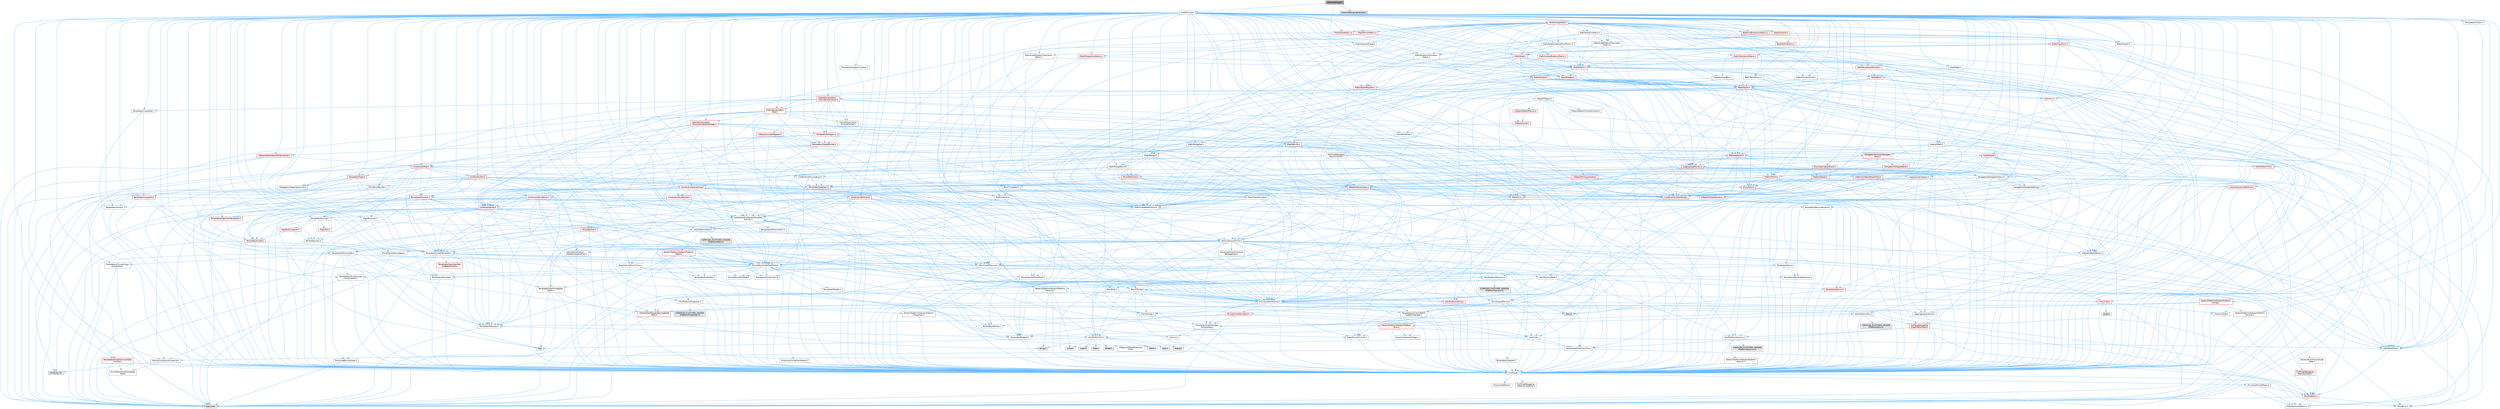 digraph "GroomSettings.h"
{
 // INTERACTIVE_SVG=YES
 // LATEX_PDF_SIZE
  bgcolor="transparent";
  edge [fontname=Helvetica,fontsize=10,labelfontname=Helvetica,labelfontsize=10];
  node [fontname=Helvetica,fontsize=10,shape=box,height=0.2,width=0.4];
  Node1 [id="Node000001",label="GroomSettings.h",height=0.2,width=0.4,color="gray40", fillcolor="grey60", style="filled", fontcolor="black",tooltip=" "];
  Node1 -> Node2 [id="edge1_Node000001_Node000002",color="steelblue1",style="solid",tooltip=" "];
  Node2 [id="Node000002",label="CoreMinimal.h",height=0.2,width=0.4,color="grey40", fillcolor="white", style="filled",URL="$d7/d67/CoreMinimal_8h.html",tooltip=" "];
  Node2 -> Node3 [id="edge2_Node000002_Node000003",color="steelblue1",style="solid",tooltip=" "];
  Node3 [id="Node000003",label="CoreTypes.h",height=0.2,width=0.4,color="grey40", fillcolor="white", style="filled",URL="$dc/dec/CoreTypes_8h.html",tooltip=" "];
  Node3 -> Node4 [id="edge3_Node000003_Node000004",color="steelblue1",style="solid",tooltip=" "];
  Node4 [id="Node000004",label="HAL/Platform.h",height=0.2,width=0.4,color="red", fillcolor="#FFF0F0", style="filled",URL="$d9/dd0/Platform_8h.html",tooltip=" "];
  Node4 -> Node5 [id="edge4_Node000004_Node000005",color="steelblue1",style="solid",tooltip=" "];
  Node5 [id="Node000005",label="Misc/Build.h",height=0.2,width=0.4,color="grey40", fillcolor="white", style="filled",URL="$d3/dbb/Build_8h.html",tooltip=" "];
  Node4 -> Node7 [id="edge5_Node000004_Node000007",color="steelblue1",style="solid",tooltip=" "];
  Node7 [id="Node000007",label="type_traits",height=0.2,width=0.4,color="grey60", fillcolor="#E0E0E0", style="filled",tooltip=" "];
  Node4 -> Node8 [id="edge6_Node000004_Node000008",color="steelblue1",style="solid",tooltip=" "];
  Node8 [id="Node000008",label="PreprocessorHelpers.h",height=0.2,width=0.4,color="grey40", fillcolor="white", style="filled",URL="$db/ddb/PreprocessorHelpers_8h.html",tooltip=" "];
  Node3 -> Node14 [id="edge7_Node000003_Node000014",color="steelblue1",style="solid",tooltip=" "];
  Node14 [id="Node000014",label="ProfilingDebugging\l/UMemoryDefines.h",height=0.2,width=0.4,color="grey40", fillcolor="white", style="filled",URL="$d2/da2/UMemoryDefines_8h.html",tooltip=" "];
  Node3 -> Node15 [id="edge8_Node000003_Node000015",color="steelblue1",style="solid",tooltip=" "];
  Node15 [id="Node000015",label="Misc/CoreMiscDefines.h",height=0.2,width=0.4,color="grey40", fillcolor="white", style="filled",URL="$da/d38/CoreMiscDefines_8h.html",tooltip=" "];
  Node15 -> Node4 [id="edge9_Node000015_Node000004",color="steelblue1",style="solid",tooltip=" "];
  Node15 -> Node8 [id="edge10_Node000015_Node000008",color="steelblue1",style="solid",tooltip=" "];
  Node3 -> Node16 [id="edge11_Node000003_Node000016",color="steelblue1",style="solid",tooltip=" "];
  Node16 [id="Node000016",label="Misc/CoreDefines.h",height=0.2,width=0.4,color="grey40", fillcolor="white", style="filled",URL="$d3/dd2/CoreDefines_8h.html",tooltip=" "];
  Node2 -> Node17 [id="edge12_Node000002_Node000017",color="steelblue1",style="solid",tooltip=" "];
  Node17 [id="Node000017",label="CoreFwd.h",height=0.2,width=0.4,color="grey40", fillcolor="white", style="filled",URL="$d1/d1e/CoreFwd_8h.html",tooltip=" "];
  Node17 -> Node3 [id="edge13_Node000017_Node000003",color="steelblue1",style="solid",tooltip=" "];
  Node17 -> Node18 [id="edge14_Node000017_Node000018",color="steelblue1",style="solid",tooltip=" "];
  Node18 [id="Node000018",label="Containers/ContainersFwd.h",height=0.2,width=0.4,color="grey40", fillcolor="white", style="filled",URL="$d4/d0a/ContainersFwd_8h.html",tooltip=" "];
  Node18 -> Node4 [id="edge15_Node000018_Node000004",color="steelblue1",style="solid",tooltip=" "];
  Node18 -> Node3 [id="edge16_Node000018_Node000003",color="steelblue1",style="solid",tooltip=" "];
  Node18 -> Node19 [id="edge17_Node000018_Node000019",color="steelblue1",style="solid",tooltip=" "];
  Node19 [id="Node000019",label="Traits/IsContiguousContainer.h",height=0.2,width=0.4,color="grey40", fillcolor="white", style="filled",URL="$d5/d3c/IsContiguousContainer_8h.html",tooltip=" "];
  Node19 -> Node3 [id="edge18_Node000019_Node000003",color="steelblue1",style="solid",tooltip=" "];
  Node19 -> Node20 [id="edge19_Node000019_Node000020",color="steelblue1",style="solid",tooltip=" "];
  Node20 [id="Node000020",label="Misc/StaticAssertComplete\lType.h",height=0.2,width=0.4,color="grey40", fillcolor="white", style="filled",URL="$d5/d4e/StaticAssertCompleteType_8h.html",tooltip=" "];
  Node19 -> Node21 [id="edge20_Node000019_Node000021",color="steelblue1",style="solid",tooltip=" "];
  Node21 [id="Node000021",label="initializer_list",height=0.2,width=0.4,color="grey60", fillcolor="#E0E0E0", style="filled",tooltip=" "];
  Node17 -> Node22 [id="edge21_Node000017_Node000022",color="steelblue1",style="solid",tooltip=" "];
  Node22 [id="Node000022",label="Math/MathFwd.h",height=0.2,width=0.4,color="grey40", fillcolor="white", style="filled",URL="$d2/d10/MathFwd_8h.html",tooltip=" "];
  Node22 -> Node4 [id="edge22_Node000022_Node000004",color="steelblue1",style="solid",tooltip=" "];
  Node17 -> Node23 [id="edge23_Node000017_Node000023",color="steelblue1",style="solid",tooltip=" "];
  Node23 [id="Node000023",label="UObject/UObjectHierarchy\lFwd.h",height=0.2,width=0.4,color="grey40", fillcolor="white", style="filled",URL="$d3/d13/UObjectHierarchyFwd_8h.html",tooltip=" "];
  Node2 -> Node23 [id="edge24_Node000002_Node000023",color="steelblue1",style="solid",tooltip=" "];
  Node2 -> Node18 [id="edge25_Node000002_Node000018",color="steelblue1",style="solid",tooltip=" "];
  Node2 -> Node24 [id="edge26_Node000002_Node000024",color="steelblue1",style="solid",tooltip=" "];
  Node24 [id="Node000024",label="Misc/VarArgs.h",height=0.2,width=0.4,color="grey40", fillcolor="white", style="filled",URL="$d5/d6f/VarArgs_8h.html",tooltip=" "];
  Node24 -> Node3 [id="edge27_Node000024_Node000003",color="steelblue1",style="solid",tooltip=" "];
  Node2 -> Node25 [id="edge28_Node000002_Node000025",color="steelblue1",style="solid",tooltip=" "];
  Node25 [id="Node000025",label="Logging/LogVerbosity.h",height=0.2,width=0.4,color="grey40", fillcolor="white", style="filled",URL="$d2/d8f/LogVerbosity_8h.html",tooltip=" "];
  Node25 -> Node3 [id="edge29_Node000025_Node000003",color="steelblue1",style="solid",tooltip=" "];
  Node2 -> Node26 [id="edge30_Node000002_Node000026",color="steelblue1",style="solid",tooltip=" "];
  Node26 [id="Node000026",label="Misc/OutputDevice.h",height=0.2,width=0.4,color="grey40", fillcolor="white", style="filled",URL="$d7/d32/OutputDevice_8h.html",tooltip=" "];
  Node26 -> Node17 [id="edge31_Node000026_Node000017",color="steelblue1",style="solid",tooltip=" "];
  Node26 -> Node3 [id="edge32_Node000026_Node000003",color="steelblue1",style="solid",tooltip=" "];
  Node26 -> Node25 [id="edge33_Node000026_Node000025",color="steelblue1",style="solid",tooltip=" "];
  Node26 -> Node24 [id="edge34_Node000026_Node000024",color="steelblue1",style="solid",tooltip=" "];
  Node26 -> Node27 [id="edge35_Node000026_Node000027",color="steelblue1",style="solid",tooltip=" "];
  Node27 [id="Node000027",label="Templates/IsArrayOrRefOf\lTypeByPredicate.h",height=0.2,width=0.4,color="grey40", fillcolor="white", style="filled",URL="$d6/da1/IsArrayOrRefOfTypeByPredicate_8h.html",tooltip=" "];
  Node27 -> Node3 [id="edge36_Node000027_Node000003",color="steelblue1",style="solid",tooltip=" "];
  Node26 -> Node28 [id="edge37_Node000026_Node000028",color="steelblue1",style="solid",tooltip=" "];
  Node28 [id="Node000028",label="Templates/IsValidVariadic\lFunctionArg.h",height=0.2,width=0.4,color="grey40", fillcolor="white", style="filled",URL="$d0/dc8/IsValidVariadicFunctionArg_8h.html",tooltip=" "];
  Node28 -> Node3 [id="edge38_Node000028_Node000003",color="steelblue1",style="solid",tooltip=" "];
  Node28 -> Node29 [id="edge39_Node000028_Node000029",color="steelblue1",style="solid",tooltip=" "];
  Node29 [id="Node000029",label="IsEnum.h",height=0.2,width=0.4,color="grey40", fillcolor="white", style="filled",URL="$d4/de5/IsEnum_8h.html",tooltip=" "];
  Node28 -> Node7 [id="edge40_Node000028_Node000007",color="steelblue1",style="solid",tooltip=" "];
  Node26 -> Node30 [id="edge41_Node000026_Node000030",color="steelblue1",style="solid",tooltip=" "];
  Node30 [id="Node000030",label="Traits/IsCharEncodingCompatible\lWith.h",height=0.2,width=0.4,color="red", fillcolor="#FFF0F0", style="filled",URL="$df/dd1/IsCharEncodingCompatibleWith_8h.html",tooltip=" "];
  Node30 -> Node7 [id="edge42_Node000030_Node000007",color="steelblue1",style="solid",tooltip=" "];
  Node2 -> Node32 [id="edge43_Node000002_Node000032",color="steelblue1",style="solid",tooltip=" "];
  Node32 [id="Node000032",label="HAL/PlatformCrt.h",height=0.2,width=0.4,color="grey40", fillcolor="white", style="filled",URL="$d8/d75/PlatformCrt_8h.html",tooltip=" "];
  Node32 -> Node33 [id="edge44_Node000032_Node000033",color="steelblue1",style="solid",tooltip=" "];
  Node33 [id="Node000033",label="new",height=0.2,width=0.4,color="grey60", fillcolor="#E0E0E0", style="filled",tooltip=" "];
  Node32 -> Node34 [id="edge45_Node000032_Node000034",color="steelblue1",style="solid",tooltip=" "];
  Node34 [id="Node000034",label="wchar.h",height=0.2,width=0.4,color="grey60", fillcolor="#E0E0E0", style="filled",tooltip=" "];
  Node32 -> Node35 [id="edge46_Node000032_Node000035",color="steelblue1",style="solid",tooltip=" "];
  Node35 [id="Node000035",label="stddef.h",height=0.2,width=0.4,color="grey60", fillcolor="#E0E0E0", style="filled",tooltip=" "];
  Node32 -> Node36 [id="edge47_Node000032_Node000036",color="steelblue1",style="solid",tooltip=" "];
  Node36 [id="Node000036",label="stdlib.h",height=0.2,width=0.4,color="grey60", fillcolor="#E0E0E0", style="filled",tooltip=" "];
  Node32 -> Node37 [id="edge48_Node000032_Node000037",color="steelblue1",style="solid",tooltip=" "];
  Node37 [id="Node000037",label="stdio.h",height=0.2,width=0.4,color="grey60", fillcolor="#E0E0E0", style="filled",tooltip=" "];
  Node32 -> Node38 [id="edge49_Node000032_Node000038",color="steelblue1",style="solid",tooltip=" "];
  Node38 [id="Node000038",label="stdarg.h",height=0.2,width=0.4,color="grey60", fillcolor="#E0E0E0", style="filled",tooltip=" "];
  Node32 -> Node39 [id="edge50_Node000032_Node000039",color="steelblue1",style="solid",tooltip=" "];
  Node39 [id="Node000039",label="math.h",height=0.2,width=0.4,color="grey60", fillcolor="#E0E0E0", style="filled",tooltip=" "];
  Node32 -> Node40 [id="edge51_Node000032_Node000040",color="steelblue1",style="solid",tooltip=" "];
  Node40 [id="Node000040",label="float.h",height=0.2,width=0.4,color="grey60", fillcolor="#E0E0E0", style="filled",tooltip=" "];
  Node32 -> Node41 [id="edge52_Node000032_Node000041",color="steelblue1",style="solid",tooltip=" "];
  Node41 [id="Node000041",label="string.h",height=0.2,width=0.4,color="grey60", fillcolor="#E0E0E0", style="filled",tooltip=" "];
  Node2 -> Node42 [id="edge53_Node000002_Node000042",color="steelblue1",style="solid",tooltip=" "];
  Node42 [id="Node000042",label="HAL/PlatformMisc.h",height=0.2,width=0.4,color="grey40", fillcolor="white", style="filled",URL="$d0/df5/PlatformMisc_8h.html",tooltip=" "];
  Node42 -> Node3 [id="edge54_Node000042_Node000003",color="steelblue1",style="solid",tooltip=" "];
  Node42 -> Node43 [id="edge55_Node000042_Node000043",color="steelblue1",style="solid",tooltip=" "];
  Node43 [id="Node000043",label="GenericPlatform/GenericPlatform\lMisc.h",height=0.2,width=0.4,color="red", fillcolor="#FFF0F0", style="filled",URL="$db/d9a/GenericPlatformMisc_8h.html",tooltip=" "];
  Node43 -> Node17 [id="edge56_Node000043_Node000017",color="steelblue1",style="solid",tooltip=" "];
  Node43 -> Node3 [id="edge57_Node000043_Node000003",color="steelblue1",style="solid",tooltip=" "];
  Node43 -> Node32 [id="edge58_Node000043_Node000032",color="steelblue1",style="solid",tooltip=" "];
  Node43 -> Node47 [id="edge59_Node000043_Node000047",color="steelblue1",style="solid",tooltip=" "];
  Node47 [id="Node000047",label="Math/NumericLimits.h",height=0.2,width=0.4,color="grey40", fillcolor="white", style="filled",URL="$df/d1b/NumericLimits_8h.html",tooltip=" "];
  Node47 -> Node3 [id="edge60_Node000047_Node000003",color="steelblue1",style="solid",tooltip=" "];
  Node43 -> Node48 [id="edge61_Node000043_Node000048",color="steelblue1",style="solid",tooltip=" "];
  Node48 [id="Node000048",label="Misc/CompressionFlags.h",height=0.2,width=0.4,color="grey40", fillcolor="white", style="filled",URL="$d9/d76/CompressionFlags_8h.html",tooltip=" "];
  Node42 -> Node52 [id="edge62_Node000042_Node000052",color="steelblue1",style="solid",tooltip=" "];
  Node52 [id="Node000052",label="COMPILED_PLATFORM_HEADER\l(PlatformMisc.h)",height=0.2,width=0.4,color="grey60", fillcolor="#E0E0E0", style="filled",tooltip=" "];
  Node42 -> Node53 [id="edge63_Node000042_Node000053",color="steelblue1",style="solid",tooltip=" "];
  Node53 [id="Node000053",label="ProfilingDebugging\l/CpuProfilerTrace.h",height=0.2,width=0.4,color="red", fillcolor="#FFF0F0", style="filled",URL="$da/dcb/CpuProfilerTrace_8h.html",tooltip=" "];
  Node53 -> Node3 [id="edge64_Node000053_Node000003",color="steelblue1",style="solid",tooltip=" "];
  Node53 -> Node18 [id="edge65_Node000053_Node000018",color="steelblue1",style="solid",tooltip=" "];
  Node53 -> Node54 [id="edge66_Node000053_Node000054",color="steelblue1",style="solid",tooltip=" "];
  Node54 [id="Node000054",label="HAL/PlatformAtomics.h",height=0.2,width=0.4,color="grey40", fillcolor="white", style="filled",URL="$d3/d36/PlatformAtomics_8h.html",tooltip=" "];
  Node54 -> Node3 [id="edge67_Node000054_Node000003",color="steelblue1",style="solid",tooltip=" "];
  Node54 -> Node55 [id="edge68_Node000054_Node000055",color="steelblue1",style="solid",tooltip=" "];
  Node55 [id="Node000055",label="GenericPlatform/GenericPlatform\lAtomics.h",height=0.2,width=0.4,color="grey40", fillcolor="white", style="filled",URL="$da/d72/GenericPlatformAtomics_8h.html",tooltip=" "];
  Node55 -> Node3 [id="edge69_Node000055_Node000003",color="steelblue1",style="solid",tooltip=" "];
  Node54 -> Node56 [id="edge70_Node000054_Node000056",color="steelblue1",style="solid",tooltip=" "];
  Node56 [id="Node000056",label="COMPILED_PLATFORM_HEADER\l(PlatformAtomics.h)",height=0.2,width=0.4,color="grey60", fillcolor="#E0E0E0", style="filled",tooltip=" "];
  Node53 -> Node8 [id="edge71_Node000053_Node000008",color="steelblue1",style="solid",tooltip=" "];
  Node53 -> Node5 [id="edge72_Node000053_Node000005",color="steelblue1",style="solid",tooltip=" "];
  Node2 -> Node61 [id="edge73_Node000002_Node000061",color="steelblue1",style="solid",tooltip=" "];
  Node61 [id="Node000061",label="Misc/AssertionMacros.h",height=0.2,width=0.4,color="grey40", fillcolor="white", style="filled",URL="$d0/dfa/AssertionMacros_8h.html",tooltip=" "];
  Node61 -> Node3 [id="edge74_Node000061_Node000003",color="steelblue1",style="solid",tooltip=" "];
  Node61 -> Node4 [id="edge75_Node000061_Node000004",color="steelblue1",style="solid",tooltip=" "];
  Node61 -> Node42 [id="edge76_Node000061_Node000042",color="steelblue1",style="solid",tooltip=" "];
  Node61 -> Node8 [id="edge77_Node000061_Node000008",color="steelblue1",style="solid",tooltip=" "];
  Node61 -> Node62 [id="edge78_Node000061_Node000062",color="steelblue1",style="solid",tooltip=" "];
  Node62 [id="Node000062",label="Templates/EnableIf.h",height=0.2,width=0.4,color="grey40", fillcolor="white", style="filled",URL="$d7/d60/EnableIf_8h.html",tooltip=" "];
  Node62 -> Node3 [id="edge79_Node000062_Node000003",color="steelblue1",style="solid",tooltip=" "];
  Node61 -> Node27 [id="edge80_Node000061_Node000027",color="steelblue1",style="solid",tooltip=" "];
  Node61 -> Node28 [id="edge81_Node000061_Node000028",color="steelblue1",style="solid",tooltip=" "];
  Node61 -> Node30 [id="edge82_Node000061_Node000030",color="steelblue1",style="solid",tooltip=" "];
  Node61 -> Node24 [id="edge83_Node000061_Node000024",color="steelblue1",style="solid",tooltip=" "];
  Node61 -> Node63 [id="edge84_Node000061_Node000063",color="steelblue1",style="solid",tooltip=" "];
  Node63 [id="Node000063",label="String/FormatStringSan.h",height=0.2,width=0.4,color="red", fillcolor="#FFF0F0", style="filled",URL="$d3/d8b/FormatStringSan_8h.html",tooltip=" "];
  Node63 -> Node7 [id="edge85_Node000063_Node000007",color="steelblue1",style="solid",tooltip=" "];
  Node63 -> Node3 [id="edge86_Node000063_Node000003",color="steelblue1",style="solid",tooltip=" "];
  Node63 -> Node64 [id="edge87_Node000063_Node000064",color="steelblue1",style="solid",tooltip=" "];
  Node64 [id="Node000064",label="Templates/Requires.h",height=0.2,width=0.4,color="grey40", fillcolor="white", style="filled",URL="$dc/d96/Requires_8h.html",tooltip=" "];
  Node64 -> Node62 [id="edge88_Node000064_Node000062",color="steelblue1",style="solid",tooltip=" "];
  Node64 -> Node7 [id="edge89_Node000064_Node000007",color="steelblue1",style="solid",tooltip=" "];
  Node63 -> Node65 [id="edge90_Node000063_Node000065",color="steelblue1",style="solid",tooltip=" "];
  Node65 [id="Node000065",label="Templates/Identity.h",height=0.2,width=0.4,color="grey40", fillcolor="white", style="filled",URL="$d0/dd5/Identity_8h.html",tooltip=" "];
  Node63 -> Node28 [id="edge91_Node000063_Node000028",color="steelblue1",style="solid",tooltip=" "];
  Node63 -> Node18 [id="edge92_Node000063_Node000018",color="steelblue1",style="solid",tooltip=" "];
  Node61 -> Node69 [id="edge93_Node000061_Node000069",color="steelblue1",style="solid",tooltip=" "];
  Node69 [id="Node000069",label="atomic",height=0.2,width=0.4,color="grey60", fillcolor="#E0E0E0", style="filled",tooltip=" "];
  Node2 -> Node70 [id="edge94_Node000002_Node000070",color="steelblue1",style="solid",tooltip=" "];
  Node70 [id="Node000070",label="Templates/IsPointer.h",height=0.2,width=0.4,color="grey40", fillcolor="white", style="filled",URL="$d7/d05/IsPointer_8h.html",tooltip=" "];
  Node70 -> Node3 [id="edge95_Node000070_Node000003",color="steelblue1",style="solid",tooltip=" "];
  Node2 -> Node71 [id="edge96_Node000002_Node000071",color="steelblue1",style="solid",tooltip=" "];
  Node71 [id="Node000071",label="HAL/PlatformMemory.h",height=0.2,width=0.4,color="grey40", fillcolor="white", style="filled",URL="$de/d68/PlatformMemory_8h.html",tooltip=" "];
  Node71 -> Node3 [id="edge97_Node000071_Node000003",color="steelblue1",style="solid",tooltip=" "];
  Node71 -> Node72 [id="edge98_Node000071_Node000072",color="steelblue1",style="solid",tooltip=" "];
  Node72 [id="Node000072",label="GenericPlatform/GenericPlatform\lMemory.h",height=0.2,width=0.4,color="grey40", fillcolor="white", style="filled",URL="$dd/d22/GenericPlatformMemory_8h.html",tooltip=" "];
  Node72 -> Node17 [id="edge99_Node000072_Node000017",color="steelblue1",style="solid",tooltip=" "];
  Node72 -> Node3 [id="edge100_Node000072_Node000003",color="steelblue1",style="solid",tooltip=" "];
  Node72 -> Node73 [id="edge101_Node000072_Node000073",color="steelblue1",style="solid",tooltip=" "];
  Node73 [id="Node000073",label="HAL/PlatformString.h",height=0.2,width=0.4,color="red", fillcolor="#FFF0F0", style="filled",URL="$db/db5/PlatformString_8h.html",tooltip=" "];
  Node73 -> Node3 [id="edge102_Node000073_Node000003",color="steelblue1",style="solid",tooltip=" "];
  Node72 -> Node41 [id="edge103_Node000072_Node000041",color="steelblue1",style="solid",tooltip=" "];
  Node72 -> Node34 [id="edge104_Node000072_Node000034",color="steelblue1",style="solid",tooltip=" "];
  Node71 -> Node75 [id="edge105_Node000071_Node000075",color="steelblue1",style="solid",tooltip=" "];
  Node75 [id="Node000075",label="COMPILED_PLATFORM_HEADER\l(PlatformMemory.h)",height=0.2,width=0.4,color="grey60", fillcolor="#E0E0E0", style="filled",tooltip=" "];
  Node2 -> Node54 [id="edge106_Node000002_Node000054",color="steelblue1",style="solid",tooltip=" "];
  Node2 -> Node76 [id="edge107_Node000002_Node000076",color="steelblue1",style="solid",tooltip=" "];
  Node76 [id="Node000076",label="Misc/Exec.h",height=0.2,width=0.4,color="grey40", fillcolor="white", style="filled",URL="$de/ddb/Exec_8h.html",tooltip=" "];
  Node76 -> Node3 [id="edge108_Node000076_Node000003",color="steelblue1",style="solid",tooltip=" "];
  Node76 -> Node61 [id="edge109_Node000076_Node000061",color="steelblue1",style="solid",tooltip=" "];
  Node2 -> Node77 [id="edge110_Node000002_Node000077",color="steelblue1",style="solid",tooltip=" "];
  Node77 [id="Node000077",label="HAL/MemoryBase.h",height=0.2,width=0.4,color="grey40", fillcolor="white", style="filled",URL="$d6/d9f/MemoryBase_8h.html",tooltip=" "];
  Node77 -> Node3 [id="edge111_Node000077_Node000003",color="steelblue1",style="solid",tooltip=" "];
  Node77 -> Node54 [id="edge112_Node000077_Node000054",color="steelblue1",style="solid",tooltip=" "];
  Node77 -> Node32 [id="edge113_Node000077_Node000032",color="steelblue1",style="solid",tooltip=" "];
  Node77 -> Node76 [id="edge114_Node000077_Node000076",color="steelblue1",style="solid",tooltip=" "];
  Node77 -> Node26 [id="edge115_Node000077_Node000026",color="steelblue1",style="solid",tooltip=" "];
  Node77 -> Node78 [id="edge116_Node000077_Node000078",color="steelblue1",style="solid",tooltip=" "];
  Node78 [id="Node000078",label="Templates/Atomic.h",height=0.2,width=0.4,color="red", fillcolor="#FFF0F0", style="filled",URL="$d3/d91/Atomic_8h.html",tooltip=" "];
  Node78 -> Node86 [id="edge117_Node000078_Node000086",color="steelblue1",style="solid",tooltip=" "];
  Node86 [id="Node000086",label="Traits/IntType.h",height=0.2,width=0.4,color="grey40", fillcolor="white", style="filled",URL="$d7/deb/IntType_8h.html",tooltip=" "];
  Node86 -> Node4 [id="edge118_Node000086_Node000004",color="steelblue1",style="solid",tooltip=" "];
  Node78 -> Node69 [id="edge119_Node000078_Node000069",color="steelblue1",style="solid",tooltip=" "];
  Node2 -> Node87 [id="edge120_Node000002_Node000087",color="steelblue1",style="solid",tooltip=" "];
  Node87 [id="Node000087",label="HAL/UnrealMemory.h",height=0.2,width=0.4,color="grey40", fillcolor="white", style="filled",URL="$d9/d96/UnrealMemory_8h.html",tooltip=" "];
  Node87 -> Node3 [id="edge121_Node000087_Node000003",color="steelblue1",style="solid",tooltip=" "];
  Node87 -> Node72 [id="edge122_Node000087_Node000072",color="steelblue1",style="solid",tooltip=" "];
  Node87 -> Node77 [id="edge123_Node000087_Node000077",color="steelblue1",style="solid",tooltip=" "];
  Node87 -> Node71 [id="edge124_Node000087_Node000071",color="steelblue1",style="solid",tooltip=" "];
  Node87 -> Node88 [id="edge125_Node000087_Node000088",color="steelblue1",style="solid",tooltip=" "];
  Node88 [id="Node000088",label="ProfilingDebugging\l/MemoryTrace.h",height=0.2,width=0.4,color="red", fillcolor="#FFF0F0", style="filled",URL="$da/dd7/MemoryTrace_8h.html",tooltip=" "];
  Node88 -> Node4 [id="edge126_Node000088_Node000004",color="steelblue1",style="solid",tooltip=" "];
  Node87 -> Node70 [id="edge127_Node000087_Node000070",color="steelblue1",style="solid",tooltip=" "];
  Node2 -> Node89 [id="edge128_Node000002_Node000089",color="steelblue1",style="solid",tooltip=" "];
  Node89 [id="Node000089",label="Templates/IsArithmetic.h",height=0.2,width=0.4,color="grey40", fillcolor="white", style="filled",URL="$d2/d5d/IsArithmetic_8h.html",tooltip=" "];
  Node89 -> Node3 [id="edge129_Node000089_Node000003",color="steelblue1",style="solid",tooltip=" "];
  Node2 -> Node83 [id="edge130_Node000002_Node000083",color="steelblue1",style="solid",tooltip=" "];
  Node83 [id="Node000083",label="Templates/AndOrNot.h",height=0.2,width=0.4,color="grey40", fillcolor="white", style="filled",URL="$db/d0a/AndOrNot_8h.html",tooltip=" "];
  Node83 -> Node3 [id="edge131_Node000083_Node000003",color="steelblue1",style="solid",tooltip=" "];
  Node2 -> Node90 [id="edge132_Node000002_Node000090",color="steelblue1",style="solid",tooltip=" "];
  Node90 [id="Node000090",label="Templates/IsPODType.h",height=0.2,width=0.4,color="grey40", fillcolor="white", style="filled",URL="$d7/db1/IsPODType_8h.html",tooltip=" "];
  Node90 -> Node3 [id="edge133_Node000090_Node000003",color="steelblue1",style="solid",tooltip=" "];
  Node2 -> Node91 [id="edge134_Node000002_Node000091",color="steelblue1",style="solid",tooltip=" "];
  Node91 [id="Node000091",label="Templates/IsUECoreType.h",height=0.2,width=0.4,color="grey40", fillcolor="white", style="filled",URL="$d1/db8/IsUECoreType_8h.html",tooltip=" "];
  Node91 -> Node3 [id="edge135_Node000091_Node000003",color="steelblue1",style="solid",tooltip=" "];
  Node91 -> Node7 [id="edge136_Node000091_Node000007",color="steelblue1",style="solid",tooltip=" "];
  Node2 -> Node84 [id="edge137_Node000002_Node000084",color="steelblue1",style="solid",tooltip=" "];
  Node84 [id="Node000084",label="Templates/IsTriviallyCopy\lConstructible.h",height=0.2,width=0.4,color="grey40", fillcolor="white", style="filled",URL="$d3/d78/IsTriviallyCopyConstructible_8h.html",tooltip=" "];
  Node84 -> Node3 [id="edge138_Node000084_Node000003",color="steelblue1",style="solid",tooltip=" "];
  Node84 -> Node7 [id="edge139_Node000084_Node000007",color="steelblue1",style="solid",tooltip=" "];
  Node2 -> Node92 [id="edge140_Node000002_Node000092",color="steelblue1",style="solid",tooltip=" "];
  Node92 [id="Node000092",label="Templates/UnrealTypeTraits.h",height=0.2,width=0.4,color="grey40", fillcolor="white", style="filled",URL="$d2/d2d/UnrealTypeTraits_8h.html",tooltip=" "];
  Node92 -> Node3 [id="edge141_Node000092_Node000003",color="steelblue1",style="solid",tooltip=" "];
  Node92 -> Node70 [id="edge142_Node000092_Node000070",color="steelblue1",style="solid",tooltip=" "];
  Node92 -> Node61 [id="edge143_Node000092_Node000061",color="steelblue1",style="solid",tooltip=" "];
  Node92 -> Node83 [id="edge144_Node000092_Node000083",color="steelblue1",style="solid",tooltip=" "];
  Node92 -> Node62 [id="edge145_Node000092_Node000062",color="steelblue1",style="solid",tooltip=" "];
  Node92 -> Node89 [id="edge146_Node000092_Node000089",color="steelblue1",style="solid",tooltip=" "];
  Node92 -> Node29 [id="edge147_Node000092_Node000029",color="steelblue1",style="solid",tooltip=" "];
  Node92 -> Node93 [id="edge148_Node000092_Node000093",color="steelblue1",style="solid",tooltip=" "];
  Node93 [id="Node000093",label="Templates/Models.h",height=0.2,width=0.4,color="grey40", fillcolor="white", style="filled",URL="$d3/d0c/Models_8h.html",tooltip=" "];
  Node93 -> Node65 [id="edge149_Node000093_Node000065",color="steelblue1",style="solid",tooltip=" "];
  Node92 -> Node90 [id="edge150_Node000092_Node000090",color="steelblue1",style="solid",tooltip=" "];
  Node92 -> Node91 [id="edge151_Node000092_Node000091",color="steelblue1",style="solid",tooltip=" "];
  Node92 -> Node84 [id="edge152_Node000092_Node000084",color="steelblue1",style="solid",tooltip=" "];
  Node2 -> Node62 [id="edge153_Node000002_Node000062",color="steelblue1",style="solid",tooltip=" "];
  Node2 -> Node94 [id="edge154_Node000002_Node000094",color="steelblue1",style="solid",tooltip=" "];
  Node94 [id="Node000094",label="Templates/RemoveReference.h",height=0.2,width=0.4,color="grey40", fillcolor="white", style="filled",URL="$da/dbe/RemoveReference_8h.html",tooltip=" "];
  Node94 -> Node3 [id="edge155_Node000094_Node000003",color="steelblue1",style="solid",tooltip=" "];
  Node2 -> Node95 [id="edge156_Node000002_Node000095",color="steelblue1",style="solid",tooltip=" "];
  Node95 [id="Node000095",label="Templates/IntegralConstant.h",height=0.2,width=0.4,color="grey40", fillcolor="white", style="filled",URL="$db/d1b/IntegralConstant_8h.html",tooltip=" "];
  Node95 -> Node3 [id="edge157_Node000095_Node000003",color="steelblue1",style="solid",tooltip=" "];
  Node2 -> Node96 [id="edge158_Node000002_Node000096",color="steelblue1",style="solid",tooltip=" "];
  Node96 [id="Node000096",label="Templates/IsClass.h",height=0.2,width=0.4,color="grey40", fillcolor="white", style="filled",URL="$db/dcb/IsClass_8h.html",tooltip=" "];
  Node96 -> Node3 [id="edge159_Node000096_Node000003",color="steelblue1",style="solid",tooltip=" "];
  Node2 -> Node97 [id="edge160_Node000002_Node000097",color="steelblue1",style="solid",tooltip=" "];
  Node97 [id="Node000097",label="Templates/TypeCompatible\lBytes.h",height=0.2,width=0.4,color="grey40", fillcolor="white", style="filled",URL="$df/d0a/TypeCompatibleBytes_8h.html",tooltip=" "];
  Node97 -> Node3 [id="edge161_Node000097_Node000003",color="steelblue1",style="solid",tooltip=" "];
  Node97 -> Node41 [id="edge162_Node000097_Node000041",color="steelblue1",style="solid",tooltip=" "];
  Node97 -> Node33 [id="edge163_Node000097_Node000033",color="steelblue1",style="solid",tooltip=" "];
  Node97 -> Node7 [id="edge164_Node000097_Node000007",color="steelblue1",style="solid",tooltip=" "];
  Node2 -> Node19 [id="edge165_Node000002_Node000019",color="steelblue1",style="solid",tooltip=" "];
  Node2 -> Node98 [id="edge166_Node000002_Node000098",color="steelblue1",style="solid",tooltip=" "];
  Node98 [id="Node000098",label="Templates/UnrealTemplate.h",height=0.2,width=0.4,color="grey40", fillcolor="white", style="filled",URL="$d4/d24/UnrealTemplate_8h.html",tooltip=" "];
  Node98 -> Node3 [id="edge167_Node000098_Node000003",color="steelblue1",style="solid",tooltip=" "];
  Node98 -> Node70 [id="edge168_Node000098_Node000070",color="steelblue1",style="solid",tooltip=" "];
  Node98 -> Node87 [id="edge169_Node000098_Node000087",color="steelblue1",style="solid",tooltip=" "];
  Node98 -> Node99 [id="edge170_Node000098_Node000099",color="steelblue1",style="solid",tooltip=" "];
  Node99 [id="Node000099",label="Templates/CopyQualifiers\lAndRefsFromTo.h",height=0.2,width=0.4,color="red", fillcolor="#FFF0F0", style="filled",URL="$d3/db3/CopyQualifiersAndRefsFromTo_8h.html",tooltip=" "];
  Node98 -> Node92 [id="edge171_Node000098_Node000092",color="steelblue1",style="solid",tooltip=" "];
  Node98 -> Node94 [id="edge172_Node000098_Node000094",color="steelblue1",style="solid",tooltip=" "];
  Node98 -> Node64 [id="edge173_Node000098_Node000064",color="steelblue1",style="solid",tooltip=" "];
  Node98 -> Node97 [id="edge174_Node000098_Node000097",color="steelblue1",style="solid",tooltip=" "];
  Node98 -> Node65 [id="edge175_Node000098_Node000065",color="steelblue1",style="solid",tooltip=" "];
  Node98 -> Node19 [id="edge176_Node000098_Node000019",color="steelblue1",style="solid",tooltip=" "];
  Node98 -> Node101 [id="edge177_Node000098_Node000101",color="steelblue1",style="solid",tooltip=" "];
  Node101 [id="Node000101",label="Traits/UseBitwiseSwap.h",height=0.2,width=0.4,color="grey40", fillcolor="white", style="filled",URL="$db/df3/UseBitwiseSwap_8h.html",tooltip=" "];
  Node101 -> Node3 [id="edge178_Node000101_Node000003",color="steelblue1",style="solid",tooltip=" "];
  Node101 -> Node7 [id="edge179_Node000101_Node000007",color="steelblue1",style="solid",tooltip=" "];
  Node98 -> Node7 [id="edge180_Node000098_Node000007",color="steelblue1",style="solid",tooltip=" "];
  Node2 -> Node47 [id="edge181_Node000002_Node000047",color="steelblue1",style="solid",tooltip=" "];
  Node2 -> Node102 [id="edge182_Node000002_Node000102",color="steelblue1",style="solid",tooltip=" "];
  Node102 [id="Node000102",label="HAL/PlatformMath.h",height=0.2,width=0.4,color="grey40", fillcolor="white", style="filled",URL="$dc/d53/PlatformMath_8h.html",tooltip=" "];
  Node102 -> Node3 [id="edge183_Node000102_Node000003",color="steelblue1",style="solid",tooltip=" "];
  Node102 -> Node103 [id="edge184_Node000102_Node000103",color="steelblue1",style="solid",tooltip=" "];
  Node103 [id="Node000103",label="GenericPlatform/GenericPlatform\lMath.h",height=0.2,width=0.4,color="red", fillcolor="#FFF0F0", style="filled",URL="$d5/d79/GenericPlatformMath_8h.html",tooltip=" "];
  Node103 -> Node3 [id="edge185_Node000103_Node000003",color="steelblue1",style="solid",tooltip=" "];
  Node103 -> Node18 [id="edge186_Node000103_Node000018",color="steelblue1",style="solid",tooltip=" "];
  Node103 -> Node32 [id="edge187_Node000103_Node000032",color="steelblue1",style="solid",tooltip=" "];
  Node103 -> Node83 [id="edge188_Node000103_Node000083",color="steelblue1",style="solid",tooltip=" "];
  Node103 -> Node104 [id="edge189_Node000103_Node000104",color="steelblue1",style="solid",tooltip=" "];
  Node104 [id="Node000104",label="Templates/Decay.h",height=0.2,width=0.4,color="grey40", fillcolor="white", style="filled",URL="$dd/d0f/Decay_8h.html",tooltip=" "];
  Node104 -> Node3 [id="edge190_Node000104_Node000003",color="steelblue1",style="solid",tooltip=" "];
  Node104 -> Node94 [id="edge191_Node000104_Node000094",color="steelblue1",style="solid",tooltip=" "];
  Node104 -> Node7 [id="edge192_Node000104_Node000007",color="steelblue1",style="solid",tooltip=" "];
  Node103 -> Node92 [id="edge193_Node000103_Node000092",color="steelblue1",style="solid",tooltip=" "];
  Node103 -> Node64 [id="edge194_Node000103_Node000064",color="steelblue1",style="solid",tooltip=" "];
  Node103 -> Node97 [id="edge195_Node000103_Node000097",color="steelblue1",style="solid",tooltip=" "];
  Node103 -> Node7 [id="edge196_Node000103_Node000007",color="steelblue1",style="solid",tooltip=" "];
  Node102 -> Node109 [id="edge197_Node000102_Node000109",color="steelblue1",style="solid",tooltip=" "];
  Node109 [id="Node000109",label="COMPILED_PLATFORM_HEADER\l(PlatformMath.h)",height=0.2,width=0.4,color="grey60", fillcolor="#E0E0E0", style="filled",tooltip=" "];
  Node2 -> Node85 [id="edge198_Node000002_Node000085",color="steelblue1",style="solid",tooltip=" "];
  Node85 [id="Node000085",label="Templates/IsTriviallyCopy\lAssignable.h",height=0.2,width=0.4,color="grey40", fillcolor="white", style="filled",URL="$d2/df2/IsTriviallyCopyAssignable_8h.html",tooltip=" "];
  Node85 -> Node3 [id="edge199_Node000085_Node000003",color="steelblue1",style="solid",tooltip=" "];
  Node85 -> Node7 [id="edge200_Node000085_Node000007",color="steelblue1",style="solid",tooltip=" "];
  Node2 -> Node110 [id="edge201_Node000002_Node000110",color="steelblue1",style="solid",tooltip=" "];
  Node110 [id="Node000110",label="Templates/MemoryOps.h",height=0.2,width=0.4,color="grey40", fillcolor="white", style="filled",URL="$db/dea/MemoryOps_8h.html",tooltip=" "];
  Node110 -> Node3 [id="edge202_Node000110_Node000003",color="steelblue1",style="solid",tooltip=" "];
  Node110 -> Node87 [id="edge203_Node000110_Node000087",color="steelblue1",style="solid",tooltip=" "];
  Node110 -> Node85 [id="edge204_Node000110_Node000085",color="steelblue1",style="solid",tooltip=" "];
  Node110 -> Node84 [id="edge205_Node000110_Node000084",color="steelblue1",style="solid",tooltip=" "];
  Node110 -> Node64 [id="edge206_Node000110_Node000064",color="steelblue1",style="solid",tooltip=" "];
  Node110 -> Node92 [id="edge207_Node000110_Node000092",color="steelblue1",style="solid",tooltip=" "];
  Node110 -> Node101 [id="edge208_Node000110_Node000101",color="steelblue1",style="solid",tooltip=" "];
  Node110 -> Node33 [id="edge209_Node000110_Node000033",color="steelblue1",style="solid",tooltip=" "];
  Node110 -> Node7 [id="edge210_Node000110_Node000007",color="steelblue1",style="solid",tooltip=" "];
  Node2 -> Node111 [id="edge211_Node000002_Node000111",color="steelblue1",style="solid",tooltip=" "];
  Node111 [id="Node000111",label="Containers/ContainerAllocation\lPolicies.h",height=0.2,width=0.4,color="grey40", fillcolor="white", style="filled",URL="$d7/dff/ContainerAllocationPolicies_8h.html",tooltip=" "];
  Node111 -> Node3 [id="edge212_Node000111_Node000003",color="steelblue1",style="solid",tooltip=" "];
  Node111 -> Node112 [id="edge213_Node000111_Node000112",color="steelblue1",style="solid",tooltip=" "];
  Node112 [id="Node000112",label="Containers/ContainerHelpers.h",height=0.2,width=0.4,color="grey40", fillcolor="white", style="filled",URL="$d7/d33/ContainerHelpers_8h.html",tooltip=" "];
  Node112 -> Node3 [id="edge214_Node000112_Node000003",color="steelblue1",style="solid",tooltip=" "];
  Node111 -> Node111 [id="edge215_Node000111_Node000111",color="steelblue1",style="solid",tooltip=" "];
  Node111 -> Node102 [id="edge216_Node000111_Node000102",color="steelblue1",style="solid",tooltip=" "];
  Node111 -> Node87 [id="edge217_Node000111_Node000087",color="steelblue1",style="solid",tooltip=" "];
  Node111 -> Node47 [id="edge218_Node000111_Node000047",color="steelblue1",style="solid",tooltip=" "];
  Node111 -> Node61 [id="edge219_Node000111_Node000061",color="steelblue1",style="solid",tooltip=" "];
  Node111 -> Node113 [id="edge220_Node000111_Node000113",color="steelblue1",style="solid",tooltip=" "];
  Node113 [id="Node000113",label="Templates/IsPolymorphic.h",height=0.2,width=0.4,color="grey40", fillcolor="white", style="filled",URL="$dc/d20/IsPolymorphic_8h.html",tooltip=" "];
  Node111 -> Node110 [id="edge221_Node000111_Node000110",color="steelblue1",style="solid",tooltip=" "];
  Node111 -> Node97 [id="edge222_Node000111_Node000097",color="steelblue1",style="solid",tooltip=" "];
  Node111 -> Node7 [id="edge223_Node000111_Node000007",color="steelblue1",style="solid",tooltip=" "];
  Node2 -> Node114 [id="edge224_Node000002_Node000114",color="steelblue1",style="solid",tooltip=" "];
  Node114 [id="Node000114",label="Templates/IsEnumClass.h",height=0.2,width=0.4,color="grey40", fillcolor="white", style="filled",URL="$d7/d15/IsEnumClass_8h.html",tooltip=" "];
  Node114 -> Node3 [id="edge225_Node000114_Node000003",color="steelblue1",style="solid",tooltip=" "];
  Node114 -> Node83 [id="edge226_Node000114_Node000083",color="steelblue1",style="solid",tooltip=" "];
  Node2 -> Node115 [id="edge227_Node000002_Node000115",color="steelblue1",style="solid",tooltip=" "];
  Node115 [id="Node000115",label="HAL/PlatformProperties.h",height=0.2,width=0.4,color="grey40", fillcolor="white", style="filled",URL="$d9/db0/PlatformProperties_8h.html",tooltip=" "];
  Node115 -> Node3 [id="edge228_Node000115_Node000003",color="steelblue1",style="solid",tooltip=" "];
  Node115 -> Node116 [id="edge229_Node000115_Node000116",color="steelblue1",style="solid",tooltip=" "];
  Node116 [id="Node000116",label="GenericPlatform/GenericPlatform\lProperties.h",height=0.2,width=0.4,color="grey40", fillcolor="white", style="filled",URL="$d2/dcd/GenericPlatformProperties_8h.html",tooltip=" "];
  Node116 -> Node3 [id="edge230_Node000116_Node000003",color="steelblue1",style="solid",tooltip=" "];
  Node116 -> Node43 [id="edge231_Node000116_Node000043",color="steelblue1",style="solid",tooltip=" "];
  Node115 -> Node117 [id="edge232_Node000115_Node000117",color="steelblue1",style="solid",tooltip=" "];
  Node117 [id="Node000117",label="COMPILED_PLATFORM_HEADER\l(PlatformProperties.h)",height=0.2,width=0.4,color="grey60", fillcolor="#E0E0E0", style="filled",tooltip=" "];
  Node2 -> Node118 [id="edge233_Node000002_Node000118",color="steelblue1",style="solid",tooltip=" "];
  Node118 [id="Node000118",label="Misc/EngineVersionBase.h",height=0.2,width=0.4,color="grey40", fillcolor="white", style="filled",URL="$d5/d2b/EngineVersionBase_8h.html",tooltip=" "];
  Node118 -> Node3 [id="edge234_Node000118_Node000003",color="steelblue1",style="solid",tooltip=" "];
  Node2 -> Node119 [id="edge235_Node000002_Node000119",color="steelblue1",style="solid",tooltip=" "];
  Node119 [id="Node000119",label="Internationalization\l/TextNamespaceFwd.h",height=0.2,width=0.4,color="grey40", fillcolor="white", style="filled",URL="$d8/d97/TextNamespaceFwd_8h.html",tooltip=" "];
  Node119 -> Node3 [id="edge236_Node000119_Node000003",color="steelblue1",style="solid",tooltip=" "];
  Node2 -> Node120 [id="edge237_Node000002_Node000120",color="steelblue1",style="solid",tooltip=" "];
  Node120 [id="Node000120",label="Serialization/Archive.h",height=0.2,width=0.4,color="grey40", fillcolor="white", style="filled",URL="$d7/d3b/Archive_8h.html",tooltip=" "];
  Node120 -> Node17 [id="edge238_Node000120_Node000017",color="steelblue1",style="solid",tooltip=" "];
  Node120 -> Node3 [id="edge239_Node000120_Node000003",color="steelblue1",style="solid",tooltip=" "];
  Node120 -> Node115 [id="edge240_Node000120_Node000115",color="steelblue1",style="solid",tooltip=" "];
  Node120 -> Node119 [id="edge241_Node000120_Node000119",color="steelblue1",style="solid",tooltip=" "];
  Node120 -> Node22 [id="edge242_Node000120_Node000022",color="steelblue1",style="solid",tooltip=" "];
  Node120 -> Node61 [id="edge243_Node000120_Node000061",color="steelblue1",style="solid",tooltip=" "];
  Node120 -> Node5 [id="edge244_Node000120_Node000005",color="steelblue1",style="solid",tooltip=" "];
  Node120 -> Node48 [id="edge245_Node000120_Node000048",color="steelblue1",style="solid",tooltip=" "];
  Node120 -> Node118 [id="edge246_Node000120_Node000118",color="steelblue1",style="solid",tooltip=" "];
  Node120 -> Node24 [id="edge247_Node000120_Node000024",color="steelblue1",style="solid",tooltip=" "];
  Node120 -> Node121 [id="edge248_Node000120_Node000121",color="steelblue1",style="solid",tooltip=" "];
  Node121 [id="Node000121",label="Serialization/ArchiveCook\lData.h",height=0.2,width=0.4,color="grey40", fillcolor="white", style="filled",URL="$dc/db6/ArchiveCookData_8h.html",tooltip=" "];
  Node121 -> Node4 [id="edge249_Node000121_Node000004",color="steelblue1",style="solid",tooltip=" "];
  Node120 -> Node122 [id="edge250_Node000120_Node000122",color="steelblue1",style="solid",tooltip=" "];
  Node122 [id="Node000122",label="Serialization/ArchiveSave\lPackageData.h",height=0.2,width=0.4,color="grey40", fillcolor="white", style="filled",URL="$d1/d37/ArchiveSavePackageData_8h.html",tooltip=" "];
  Node120 -> Node62 [id="edge251_Node000120_Node000062",color="steelblue1",style="solid",tooltip=" "];
  Node120 -> Node27 [id="edge252_Node000120_Node000027",color="steelblue1",style="solid",tooltip=" "];
  Node120 -> Node114 [id="edge253_Node000120_Node000114",color="steelblue1",style="solid",tooltip=" "];
  Node120 -> Node107 [id="edge254_Node000120_Node000107",color="steelblue1",style="solid",tooltip=" "];
  Node107 [id="Node000107",label="Templates/IsSigned.h",height=0.2,width=0.4,color="grey40", fillcolor="white", style="filled",URL="$d8/dd8/IsSigned_8h.html",tooltip=" "];
  Node107 -> Node3 [id="edge255_Node000107_Node000003",color="steelblue1",style="solid",tooltip=" "];
  Node120 -> Node28 [id="edge256_Node000120_Node000028",color="steelblue1",style="solid",tooltip=" "];
  Node120 -> Node98 [id="edge257_Node000120_Node000098",color="steelblue1",style="solid",tooltip=" "];
  Node120 -> Node30 [id="edge258_Node000120_Node000030",color="steelblue1",style="solid",tooltip=" "];
  Node120 -> Node123 [id="edge259_Node000120_Node000123",color="steelblue1",style="solid",tooltip=" "];
  Node123 [id="Node000123",label="UObject/ObjectVersion.h",height=0.2,width=0.4,color="grey40", fillcolor="white", style="filled",URL="$da/d63/ObjectVersion_8h.html",tooltip=" "];
  Node123 -> Node3 [id="edge260_Node000123_Node000003",color="steelblue1",style="solid",tooltip=" "];
  Node2 -> Node124 [id="edge261_Node000002_Node000124",color="steelblue1",style="solid",tooltip=" "];
  Node124 [id="Node000124",label="Templates/Less.h",height=0.2,width=0.4,color="grey40", fillcolor="white", style="filled",URL="$de/dc8/Less_8h.html",tooltip=" "];
  Node124 -> Node3 [id="edge262_Node000124_Node000003",color="steelblue1",style="solid",tooltip=" "];
  Node124 -> Node98 [id="edge263_Node000124_Node000098",color="steelblue1",style="solid",tooltip=" "];
  Node2 -> Node125 [id="edge264_Node000002_Node000125",color="steelblue1",style="solid",tooltip=" "];
  Node125 [id="Node000125",label="Templates/Sorting.h",height=0.2,width=0.4,color="grey40", fillcolor="white", style="filled",URL="$d3/d9e/Sorting_8h.html",tooltip=" "];
  Node125 -> Node3 [id="edge265_Node000125_Node000003",color="steelblue1",style="solid",tooltip=" "];
  Node125 -> Node126 [id="edge266_Node000125_Node000126",color="steelblue1",style="solid",tooltip=" "];
  Node126 [id="Node000126",label="Algo/BinarySearch.h",height=0.2,width=0.4,color="red", fillcolor="#FFF0F0", style="filled",URL="$db/db4/BinarySearch_8h.html",tooltip=" "];
  Node126 -> Node128 [id="edge267_Node000126_Node000128",color="steelblue1",style="solid",tooltip=" "];
  Node128 [id="Node000128",label="Templates/Invoke.h",height=0.2,width=0.4,color="red", fillcolor="#FFF0F0", style="filled",URL="$d7/deb/Invoke_8h.html",tooltip=" "];
  Node128 -> Node3 [id="edge268_Node000128_Node000003",color="steelblue1",style="solid",tooltip=" "];
  Node128 -> Node98 [id="edge269_Node000128_Node000098",color="steelblue1",style="solid",tooltip=" "];
  Node128 -> Node7 [id="edge270_Node000128_Node000007",color="steelblue1",style="solid",tooltip=" "];
  Node126 -> Node124 [id="edge271_Node000126_Node000124",color="steelblue1",style="solid",tooltip=" "];
  Node125 -> Node130 [id="edge272_Node000125_Node000130",color="steelblue1",style="solid",tooltip=" "];
  Node130 [id="Node000130",label="Algo/Sort.h",height=0.2,width=0.4,color="red", fillcolor="#FFF0F0", style="filled",URL="$d1/d87/Sort_8h.html",tooltip=" "];
  Node125 -> Node102 [id="edge273_Node000125_Node000102",color="steelblue1",style="solid",tooltip=" "];
  Node125 -> Node124 [id="edge274_Node000125_Node000124",color="steelblue1",style="solid",tooltip=" "];
  Node2 -> Node136 [id="edge275_Node000002_Node000136",color="steelblue1",style="solid",tooltip=" "];
  Node136 [id="Node000136",label="Misc/Char.h",height=0.2,width=0.4,color="red", fillcolor="#FFF0F0", style="filled",URL="$d0/d58/Char_8h.html",tooltip=" "];
  Node136 -> Node3 [id="edge276_Node000136_Node000003",color="steelblue1",style="solid",tooltip=" "];
  Node136 -> Node86 [id="edge277_Node000136_Node000086",color="steelblue1",style="solid",tooltip=" "];
  Node136 -> Node137 [id="edge278_Node000136_Node000137",color="steelblue1",style="solid",tooltip=" "];
  Node137 [id="Node000137",label="ctype.h",height=0.2,width=0.4,color="grey60", fillcolor="#E0E0E0", style="filled",tooltip=" "];
  Node136 -> Node7 [id="edge279_Node000136_Node000007",color="steelblue1",style="solid",tooltip=" "];
  Node2 -> Node139 [id="edge280_Node000002_Node000139",color="steelblue1",style="solid",tooltip=" "];
  Node139 [id="Node000139",label="GenericPlatform/GenericPlatform\lStricmp.h",height=0.2,width=0.4,color="grey40", fillcolor="white", style="filled",URL="$d2/d86/GenericPlatformStricmp_8h.html",tooltip=" "];
  Node139 -> Node3 [id="edge281_Node000139_Node000003",color="steelblue1",style="solid",tooltip=" "];
  Node2 -> Node140 [id="edge282_Node000002_Node000140",color="steelblue1",style="solid",tooltip=" "];
  Node140 [id="Node000140",label="GenericPlatform/GenericPlatform\lString.h",height=0.2,width=0.4,color="red", fillcolor="#FFF0F0", style="filled",URL="$dd/d20/GenericPlatformString_8h.html",tooltip=" "];
  Node140 -> Node3 [id="edge283_Node000140_Node000003",color="steelblue1",style="solid",tooltip=" "];
  Node140 -> Node139 [id="edge284_Node000140_Node000139",color="steelblue1",style="solid",tooltip=" "];
  Node140 -> Node62 [id="edge285_Node000140_Node000062",color="steelblue1",style="solid",tooltip=" "];
  Node140 -> Node30 [id="edge286_Node000140_Node000030",color="steelblue1",style="solid",tooltip=" "];
  Node140 -> Node7 [id="edge287_Node000140_Node000007",color="steelblue1",style="solid",tooltip=" "];
  Node2 -> Node73 [id="edge288_Node000002_Node000073",color="steelblue1",style="solid",tooltip=" "];
  Node2 -> Node143 [id="edge289_Node000002_Node000143",color="steelblue1",style="solid",tooltip=" "];
  Node143 [id="Node000143",label="Misc/CString.h",height=0.2,width=0.4,color="grey40", fillcolor="white", style="filled",URL="$d2/d49/CString_8h.html",tooltip=" "];
  Node143 -> Node3 [id="edge290_Node000143_Node000003",color="steelblue1",style="solid",tooltip=" "];
  Node143 -> Node32 [id="edge291_Node000143_Node000032",color="steelblue1",style="solid",tooltip=" "];
  Node143 -> Node73 [id="edge292_Node000143_Node000073",color="steelblue1",style="solid",tooltip=" "];
  Node143 -> Node61 [id="edge293_Node000143_Node000061",color="steelblue1",style="solid",tooltip=" "];
  Node143 -> Node136 [id="edge294_Node000143_Node000136",color="steelblue1",style="solid",tooltip=" "];
  Node143 -> Node24 [id="edge295_Node000143_Node000024",color="steelblue1",style="solid",tooltip=" "];
  Node143 -> Node27 [id="edge296_Node000143_Node000027",color="steelblue1",style="solid",tooltip=" "];
  Node143 -> Node28 [id="edge297_Node000143_Node000028",color="steelblue1",style="solid",tooltip=" "];
  Node143 -> Node30 [id="edge298_Node000143_Node000030",color="steelblue1",style="solid",tooltip=" "];
  Node2 -> Node144 [id="edge299_Node000002_Node000144",color="steelblue1",style="solid",tooltip=" "];
  Node144 [id="Node000144",label="Misc/Crc.h",height=0.2,width=0.4,color="red", fillcolor="#FFF0F0", style="filled",URL="$d4/dd2/Crc_8h.html",tooltip=" "];
  Node144 -> Node3 [id="edge300_Node000144_Node000003",color="steelblue1",style="solid",tooltip=" "];
  Node144 -> Node73 [id="edge301_Node000144_Node000073",color="steelblue1",style="solid",tooltip=" "];
  Node144 -> Node61 [id="edge302_Node000144_Node000061",color="steelblue1",style="solid",tooltip=" "];
  Node144 -> Node143 [id="edge303_Node000144_Node000143",color="steelblue1",style="solid",tooltip=" "];
  Node144 -> Node136 [id="edge304_Node000144_Node000136",color="steelblue1",style="solid",tooltip=" "];
  Node144 -> Node92 [id="edge305_Node000144_Node000092",color="steelblue1",style="solid",tooltip=" "];
  Node2 -> Node135 [id="edge306_Node000002_Node000135",color="steelblue1",style="solid",tooltip=" "];
  Node135 [id="Node000135",label="Math/UnrealMathUtility.h",height=0.2,width=0.4,color="grey40", fillcolor="white", style="filled",URL="$db/db8/UnrealMathUtility_8h.html",tooltip=" "];
  Node135 -> Node3 [id="edge307_Node000135_Node000003",color="steelblue1",style="solid",tooltip=" "];
  Node135 -> Node61 [id="edge308_Node000135_Node000061",color="steelblue1",style="solid",tooltip=" "];
  Node135 -> Node102 [id="edge309_Node000135_Node000102",color="steelblue1",style="solid",tooltip=" "];
  Node135 -> Node22 [id="edge310_Node000135_Node000022",color="steelblue1",style="solid",tooltip=" "];
  Node135 -> Node65 [id="edge311_Node000135_Node000065",color="steelblue1",style="solid",tooltip=" "];
  Node135 -> Node64 [id="edge312_Node000135_Node000064",color="steelblue1",style="solid",tooltip=" "];
  Node2 -> Node145 [id="edge313_Node000002_Node000145",color="steelblue1",style="solid",tooltip=" "];
  Node145 [id="Node000145",label="Containers/UnrealString.h",height=0.2,width=0.4,color="red", fillcolor="#FFF0F0", style="filled",URL="$d5/dba/UnrealString_8h.html",tooltip=" "];
  Node2 -> Node149 [id="edge314_Node000002_Node000149",color="steelblue1",style="solid",tooltip=" "];
  Node149 [id="Node000149",label="Containers/Array.h",height=0.2,width=0.4,color="red", fillcolor="#FFF0F0", style="filled",URL="$df/dd0/Array_8h.html",tooltip=" "];
  Node149 -> Node3 [id="edge315_Node000149_Node000003",color="steelblue1",style="solid",tooltip=" "];
  Node149 -> Node61 [id="edge316_Node000149_Node000061",color="steelblue1",style="solid",tooltip=" "];
  Node149 -> Node87 [id="edge317_Node000149_Node000087",color="steelblue1",style="solid",tooltip=" "];
  Node149 -> Node92 [id="edge318_Node000149_Node000092",color="steelblue1",style="solid",tooltip=" "];
  Node149 -> Node98 [id="edge319_Node000149_Node000098",color="steelblue1",style="solid",tooltip=" "];
  Node149 -> Node111 [id="edge320_Node000149_Node000111",color="steelblue1",style="solid",tooltip=" "];
  Node149 -> Node120 [id="edge321_Node000149_Node000120",color="steelblue1",style="solid",tooltip=" "];
  Node149 -> Node128 [id="edge322_Node000149_Node000128",color="steelblue1",style="solid",tooltip=" "];
  Node149 -> Node124 [id="edge323_Node000149_Node000124",color="steelblue1",style="solid",tooltip=" "];
  Node149 -> Node64 [id="edge324_Node000149_Node000064",color="steelblue1",style="solid",tooltip=" "];
  Node149 -> Node125 [id="edge325_Node000149_Node000125",color="steelblue1",style="solid",tooltip=" "];
  Node149 -> Node172 [id="edge326_Node000149_Node000172",color="steelblue1",style="solid",tooltip=" "];
  Node172 [id="Node000172",label="Templates/AlignmentTemplates.h",height=0.2,width=0.4,color="red", fillcolor="#FFF0F0", style="filled",URL="$dd/d32/AlignmentTemplates_8h.html",tooltip=" "];
  Node172 -> Node3 [id="edge327_Node000172_Node000003",color="steelblue1",style="solid",tooltip=" "];
  Node172 -> Node70 [id="edge328_Node000172_Node000070",color="steelblue1",style="solid",tooltip=" "];
  Node149 -> Node7 [id="edge329_Node000149_Node000007",color="steelblue1",style="solid",tooltip=" "];
  Node2 -> Node173 [id="edge330_Node000002_Node000173",color="steelblue1",style="solid",tooltip=" "];
  Node173 [id="Node000173",label="Misc/FrameNumber.h",height=0.2,width=0.4,color="grey40", fillcolor="white", style="filled",URL="$dd/dbd/FrameNumber_8h.html",tooltip=" "];
  Node173 -> Node3 [id="edge331_Node000173_Node000003",color="steelblue1",style="solid",tooltip=" "];
  Node173 -> Node47 [id="edge332_Node000173_Node000047",color="steelblue1",style="solid",tooltip=" "];
  Node173 -> Node135 [id="edge333_Node000173_Node000135",color="steelblue1",style="solid",tooltip=" "];
  Node173 -> Node62 [id="edge334_Node000173_Node000062",color="steelblue1",style="solid",tooltip=" "];
  Node173 -> Node92 [id="edge335_Node000173_Node000092",color="steelblue1",style="solid",tooltip=" "];
  Node2 -> Node174 [id="edge336_Node000002_Node000174",color="steelblue1",style="solid",tooltip=" "];
  Node174 [id="Node000174",label="Misc/Timespan.h",height=0.2,width=0.4,color="grey40", fillcolor="white", style="filled",URL="$da/dd9/Timespan_8h.html",tooltip=" "];
  Node174 -> Node3 [id="edge337_Node000174_Node000003",color="steelblue1",style="solid",tooltip=" "];
  Node174 -> Node175 [id="edge338_Node000174_Node000175",color="steelblue1",style="solid",tooltip=" "];
  Node175 [id="Node000175",label="Math/Interval.h",height=0.2,width=0.4,color="grey40", fillcolor="white", style="filled",URL="$d1/d55/Interval_8h.html",tooltip=" "];
  Node175 -> Node3 [id="edge339_Node000175_Node000003",color="steelblue1",style="solid",tooltip=" "];
  Node175 -> Node89 [id="edge340_Node000175_Node000089",color="steelblue1",style="solid",tooltip=" "];
  Node175 -> Node92 [id="edge341_Node000175_Node000092",color="steelblue1",style="solid",tooltip=" "];
  Node175 -> Node47 [id="edge342_Node000175_Node000047",color="steelblue1",style="solid",tooltip=" "];
  Node175 -> Node135 [id="edge343_Node000175_Node000135",color="steelblue1",style="solid",tooltip=" "];
  Node174 -> Node135 [id="edge344_Node000174_Node000135",color="steelblue1",style="solid",tooltip=" "];
  Node174 -> Node61 [id="edge345_Node000174_Node000061",color="steelblue1",style="solid",tooltip=" "];
  Node2 -> Node176 [id="edge346_Node000002_Node000176",color="steelblue1",style="solid",tooltip=" "];
  Node176 [id="Node000176",label="Containers/StringConv.h",height=0.2,width=0.4,color="red", fillcolor="#FFF0F0", style="filled",URL="$d3/ddf/StringConv_8h.html",tooltip=" "];
  Node176 -> Node3 [id="edge347_Node000176_Node000003",color="steelblue1",style="solid",tooltip=" "];
  Node176 -> Node61 [id="edge348_Node000176_Node000061",color="steelblue1",style="solid",tooltip=" "];
  Node176 -> Node111 [id="edge349_Node000176_Node000111",color="steelblue1",style="solid",tooltip=" "];
  Node176 -> Node149 [id="edge350_Node000176_Node000149",color="steelblue1",style="solid",tooltip=" "];
  Node176 -> Node143 [id="edge351_Node000176_Node000143",color="steelblue1",style="solid",tooltip=" "];
  Node176 -> Node177 [id="edge352_Node000176_Node000177",color="steelblue1",style="solid",tooltip=" "];
  Node177 [id="Node000177",label="Templates/IsArray.h",height=0.2,width=0.4,color="grey40", fillcolor="white", style="filled",URL="$d8/d8d/IsArray_8h.html",tooltip=" "];
  Node177 -> Node3 [id="edge353_Node000177_Node000003",color="steelblue1",style="solid",tooltip=" "];
  Node176 -> Node98 [id="edge354_Node000176_Node000098",color="steelblue1",style="solid",tooltip=" "];
  Node176 -> Node92 [id="edge355_Node000176_Node000092",color="steelblue1",style="solid",tooltip=" "];
  Node176 -> Node30 [id="edge356_Node000176_Node000030",color="steelblue1",style="solid",tooltip=" "];
  Node176 -> Node19 [id="edge357_Node000176_Node000019",color="steelblue1",style="solid",tooltip=" "];
  Node176 -> Node7 [id="edge358_Node000176_Node000007",color="steelblue1",style="solid",tooltip=" "];
  Node2 -> Node178 [id="edge359_Node000002_Node000178",color="steelblue1",style="solid",tooltip=" "];
  Node178 [id="Node000178",label="UObject/UnrealNames.h",height=0.2,width=0.4,color="red", fillcolor="#FFF0F0", style="filled",URL="$d8/db1/UnrealNames_8h.html",tooltip=" "];
  Node178 -> Node3 [id="edge360_Node000178_Node000003",color="steelblue1",style="solid",tooltip=" "];
  Node2 -> Node180 [id="edge361_Node000002_Node000180",color="steelblue1",style="solid",tooltip=" "];
  Node180 [id="Node000180",label="UObject/NameTypes.h",height=0.2,width=0.4,color="red", fillcolor="#FFF0F0", style="filled",URL="$d6/d35/NameTypes_8h.html",tooltip=" "];
  Node180 -> Node3 [id="edge362_Node000180_Node000003",color="steelblue1",style="solid",tooltip=" "];
  Node180 -> Node61 [id="edge363_Node000180_Node000061",color="steelblue1",style="solid",tooltip=" "];
  Node180 -> Node87 [id="edge364_Node000180_Node000087",color="steelblue1",style="solid",tooltip=" "];
  Node180 -> Node92 [id="edge365_Node000180_Node000092",color="steelblue1",style="solid",tooltip=" "];
  Node180 -> Node98 [id="edge366_Node000180_Node000098",color="steelblue1",style="solid",tooltip=" "];
  Node180 -> Node145 [id="edge367_Node000180_Node000145",color="steelblue1",style="solid",tooltip=" "];
  Node180 -> Node176 [id="edge368_Node000180_Node000176",color="steelblue1",style="solid",tooltip=" "];
  Node180 -> Node178 [id="edge369_Node000180_Node000178",color="steelblue1",style="solid",tooltip=" "];
  Node180 -> Node78 [id="edge370_Node000180_Node000078",color="steelblue1",style="solid",tooltip=" "];
  Node2 -> Node188 [id="edge371_Node000002_Node000188",color="steelblue1",style="solid",tooltip=" "];
  Node188 [id="Node000188",label="Misc/Parse.h",height=0.2,width=0.4,color="red", fillcolor="#FFF0F0", style="filled",URL="$dc/d71/Parse_8h.html",tooltip=" "];
  Node188 -> Node145 [id="edge372_Node000188_Node000145",color="steelblue1",style="solid",tooltip=" "];
  Node188 -> Node3 [id="edge373_Node000188_Node000003",color="steelblue1",style="solid",tooltip=" "];
  Node188 -> Node32 [id="edge374_Node000188_Node000032",color="steelblue1",style="solid",tooltip=" "];
  Node188 -> Node5 [id="edge375_Node000188_Node000005",color="steelblue1",style="solid",tooltip=" "];
  Node188 -> Node189 [id="edge376_Node000188_Node000189",color="steelblue1",style="solid",tooltip=" "];
  Node189 [id="Node000189",label="Templates/Function.h",height=0.2,width=0.4,color="red", fillcolor="#FFF0F0", style="filled",URL="$df/df5/Function_8h.html",tooltip=" "];
  Node189 -> Node3 [id="edge377_Node000189_Node000003",color="steelblue1",style="solid",tooltip=" "];
  Node189 -> Node61 [id="edge378_Node000189_Node000061",color="steelblue1",style="solid",tooltip=" "];
  Node189 -> Node87 [id="edge379_Node000189_Node000087",color="steelblue1",style="solid",tooltip=" "];
  Node189 -> Node92 [id="edge380_Node000189_Node000092",color="steelblue1",style="solid",tooltip=" "];
  Node189 -> Node128 [id="edge381_Node000189_Node000128",color="steelblue1",style="solid",tooltip=" "];
  Node189 -> Node98 [id="edge382_Node000189_Node000098",color="steelblue1",style="solid",tooltip=" "];
  Node189 -> Node64 [id="edge383_Node000189_Node000064",color="steelblue1",style="solid",tooltip=" "];
  Node189 -> Node135 [id="edge384_Node000189_Node000135",color="steelblue1",style="solid",tooltip=" "];
  Node189 -> Node33 [id="edge385_Node000189_Node000033",color="steelblue1",style="solid",tooltip=" "];
  Node189 -> Node7 [id="edge386_Node000189_Node000007",color="steelblue1",style="solid",tooltip=" "];
  Node2 -> Node172 [id="edge387_Node000002_Node000172",color="steelblue1",style="solid",tooltip=" "];
  Node2 -> Node191 [id="edge388_Node000002_Node000191",color="steelblue1",style="solid",tooltip=" "];
  Node191 [id="Node000191",label="Misc/StructBuilder.h",height=0.2,width=0.4,color="grey40", fillcolor="white", style="filled",URL="$d9/db3/StructBuilder_8h.html",tooltip=" "];
  Node191 -> Node3 [id="edge389_Node000191_Node000003",color="steelblue1",style="solid",tooltip=" "];
  Node191 -> Node135 [id="edge390_Node000191_Node000135",color="steelblue1",style="solid",tooltip=" "];
  Node191 -> Node172 [id="edge391_Node000191_Node000172",color="steelblue1",style="solid",tooltip=" "];
  Node2 -> Node104 [id="edge392_Node000002_Node000104",color="steelblue1",style="solid",tooltip=" "];
  Node2 -> Node192 [id="edge393_Node000002_Node000192",color="steelblue1",style="solid",tooltip=" "];
  Node192 [id="Node000192",label="Templates/PointerIsConvertible\lFromTo.h",height=0.2,width=0.4,color="red", fillcolor="#FFF0F0", style="filled",URL="$d6/d65/PointerIsConvertibleFromTo_8h.html",tooltip=" "];
  Node192 -> Node3 [id="edge394_Node000192_Node000003",color="steelblue1",style="solid",tooltip=" "];
  Node192 -> Node20 [id="edge395_Node000192_Node000020",color="steelblue1",style="solid",tooltip=" "];
  Node192 -> Node7 [id="edge396_Node000192_Node000007",color="steelblue1",style="solid",tooltip=" "];
  Node2 -> Node128 [id="edge397_Node000002_Node000128",color="steelblue1",style="solid",tooltip=" "];
  Node2 -> Node189 [id="edge398_Node000002_Node000189",color="steelblue1",style="solid",tooltip=" "];
  Node2 -> Node161 [id="edge399_Node000002_Node000161",color="steelblue1",style="solid",tooltip=" "];
  Node161 [id="Node000161",label="Templates/TypeHash.h",height=0.2,width=0.4,color="red", fillcolor="#FFF0F0", style="filled",URL="$d1/d62/TypeHash_8h.html",tooltip=" "];
  Node161 -> Node3 [id="edge400_Node000161_Node000003",color="steelblue1",style="solid",tooltip=" "];
  Node161 -> Node64 [id="edge401_Node000161_Node000064",color="steelblue1",style="solid",tooltip=" "];
  Node161 -> Node144 [id="edge402_Node000161_Node000144",color="steelblue1",style="solid",tooltip=" "];
  Node161 -> Node7 [id="edge403_Node000161_Node000007",color="steelblue1",style="solid",tooltip=" "];
  Node2 -> Node193 [id="edge404_Node000002_Node000193",color="steelblue1",style="solid",tooltip=" "];
  Node193 [id="Node000193",label="Containers/ScriptArray.h",height=0.2,width=0.4,color="red", fillcolor="#FFF0F0", style="filled",URL="$dc/daf/ScriptArray_8h.html",tooltip=" "];
  Node193 -> Node3 [id="edge405_Node000193_Node000003",color="steelblue1",style="solid",tooltip=" "];
  Node193 -> Node61 [id="edge406_Node000193_Node000061",color="steelblue1",style="solid",tooltip=" "];
  Node193 -> Node87 [id="edge407_Node000193_Node000087",color="steelblue1",style="solid",tooltip=" "];
  Node193 -> Node111 [id="edge408_Node000193_Node000111",color="steelblue1",style="solid",tooltip=" "];
  Node193 -> Node149 [id="edge409_Node000193_Node000149",color="steelblue1",style="solid",tooltip=" "];
  Node193 -> Node21 [id="edge410_Node000193_Node000021",color="steelblue1",style="solid",tooltip=" "];
  Node2 -> Node194 [id="edge411_Node000002_Node000194",color="steelblue1",style="solid",tooltip=" "];
  Node194 [id="Node000194",label="Containers/BitArray.h",height=0.2,width=0.4,color="red", fillcolor="#FFF0F0", style="filled",URL="$d1/de4/BitArray_8h.html",tooltip=" "];
  Node194 -> Node111 [id="edge412_Node000194_Node000111",color="steelblue1",style="solid",tooltip=" "];
  Node194 -> Node3 [id="edge413_Node000194_Node000003",color="steelblue1",style="solid",tooltip=" "];
  Node194 -> Node54 [id="edge414_Node000194_Node000054",color="steelblue1",style="solid",tooltip=" "];
  Node194 -> Node87 [id="edge415_Node000194_Node000087",color="steelblue1",style="solid",tooltip=" "];
  Node194 -> Node135 [id="edge416_Node000194_Node000135",color="steelblue1",style="solid",tooltip=" "];
  Node194 -> Node61 [id="edge417_Node000194_Node000061",color="steelblue1",style="solid",tooltip=" "];
  Node194 -> Node120 [id="edge418_Node000194_Node000120",color="steelblue1",style="solid",tooltip=" "];
  Node194 -> Node62 [id="edge419_Node000194_Node000062",color="steelblue1",style="solid",tooltip=" "];
  Node194 -> Node128 [id="edge420_Node000194_Node000128",color="steelblue1",style="solid",tooltip=" "];
  Node194 -> Node98 [id="edge421_Node000194_Node000098",color="steelblue1",style="solid",tooltip=" "];
  Node194 -> Node92 [id="edge422_Node000194_Node000092",color="steelblue1",style="solid",tooltip=" "];
  Node2 -> Node195 [id="edge423_Node000002_Node000195",color="steelblue1",style="solid",tooltip=" "];
  Node195 [id="Node000195",label="Containers/SparseArray.h",height=0.2,width=0.4,color="red", fillcolor="#FFF0F0", style="filled",URL="$d5/dbf/SparseArray_8h.html",tooltip=" "];
  Node195 -> Node3 [id="edge424_Node000195_Node000003",color="steelblue1",style="solid",tooltip=" "];
  Node195 -> Node61 [id="edge425_Node000195_Node000061",color="steelblue1",style="solid",tooltip=" "];
  Node195 -> Node87 [id="edge426_Node000195_Node000087",color="steelblue1",style="solid",tooltip=" "];
  Node195 -> Node92 [id="edge427_Node000195_Node000092",color="steelblue1",style="solid",tooltip=" "];
  Node195 -> Node98 [id="edge428_Node000195_Node000098",color="steelblue1",style="solid",tooltip=" "];
  Node195 -> Node111 [id="edge429_Node000195_Node000111",color="steelblue1",style="solid",tooltip=" "];
  Node195 -> Node124 [id="edge430_Node000195_Node000124",color="steelblue1",style="solid",tooltip=" "];
  Node195 -> Node149 [id="edge431_Node000195_Node000149",color="steelblue1",style="solid",tooltip=" "];
  Node195 -> Node135 [id="edge432_Node000195_Node000135",color="steelblue1",style="solid",tooltip=" "];
  Node195 -> Node193 [id="edge433_Node000195_Node000193",color="steelblue1",style="solid",tooltip=" "];
  Node195 -> Node194 [id="edge434_Node000195_Node000194",color="steelblue1",style="solid",tooltip=" "];
  Node195 -> Node145 [id="edge435_Node000195_Node000145",color="steelblue1",style="solid",tooltip=" "];
  Node2 -> Node211 [id="edge436_Node000002_Node000211",color="steelblue1",style="solid",tooltip=" "];
  Node211 [id="Node000211",label="Containers/Set.h",height=0.2,width=0.4,color="red", fillcolor="#FFF0F0", style="filled",URL="$d4/d45/Set_8h.html",tooltip=" "];
  Node211 -> Node111 [id="edge437_Node000211_Node000111",color="steelblue1",style="solid",tooltip=" "];
  Node211 -> Node195 [id="edge438_Node000211_Node000195",color="steelblue1",style="solid",tooltip=" "];
  Node211 -> Node18 [id="edge439_Node000211_Node000018",color="steelblue1",style="solid",tooltip=" "];
  Node211 -> Node135 [id="edge440_Node000211_Node000135",color="steelblue1",style="solid",tooltip=" "];
  Node211 -> Node61 [id="edge441_Node000211_Node000061",color="steelblue1",style="solid",tooltip=" "];
  Node211 -> Node191 [id="edge442_Node000211_Node000191",color="steelblue1",style="solid",tooltip=" "];
  Node211 -> Node189 [id="edge443_Node000211_Node000189",color="steelblue1",style="solid",tooltip=" "];
  Node211 -> Node125 [id="edge444_Node000211_Node000125",color="steelblue1",style="solid",tooltip=" "];
  Node211 -> Node161 [id="edge445_Node000211_Node000161",color="steelblue1",style="solid",tooltip=" "];
  Node211 -> Node98 [id="edge446_Node000211_Node000098",color="steelblue1",style="solid",tooltip=" "];
  Node211 -> Node21 [id="edge447_Node000211_Node000021",color="steelblue1",style="solid",tooltip=" "];
  Node211 -> Node7 [id="edge448_Node000211_Node000007",color="steelblue1",style="solid",tooltip=" "];
  Node2 -> Node214 [id="edge449_Node000002_Node000214",color="steelblue1",style="solid",tooltip=" "];
  Node214 [id="Node000214",label="Algo/Reverse.h",height=0.2,width=0.4,color="grey40", fillcolor="white", style="filled",URL="$d5/d93/Reverse_8h.html",tooltip=" "];
  Node214 -> Node3 [id="edge450_Node000214_Node000003",color="steelblue1",style="solid",tooltip=" "];
  Node214 -> Node98 [id="edge451_Node000214_Node000098",color="steelblue1",style="solid",tooltip=" "];
  Node2 -> Node215 [id="edge452_Node000002_Node000215",color="steelblue1",style="solid",tooltip=" "];
  Node215 [id="Node000215",label="Containers/Map.h",height=0.2,width=0.4,color="red", fillcolor="#FFF0F0", style="filled",URL="$df/d79/Map_8h.html",tooltip=" "];
  Node215 -> Node3 [id="edge453_Node000215_Node000003",color="steelblue1",style="solid",tooltip=" "];
  Node215 -> Node214 [id="edge454_Node000215_Node000214",color="steelblue1",style="solid",tooltip=" "];
  Node215 -> Node211 [id="edge455_Node000215_Node000211",color="steelblue1",style="solid",tooltip=" "];
  Node215 -> Node145 [id="edge456_Node000215_Node000145",color="steelblue1",style="solid",tooltip=" "];
  Node215 -> Node61 [id="edge457_Node000215_Node000061",color="steelblue1",style="solid",tooltip=" "];
  Node215 -> Node191 [id="edge458_Node000215_Node000191",color="steelblue1",style="solid",tooltip=" "];
  Node215 -> Node189 [id="edge459_Node000215_Node000189",color="steelblue1",style="solid",tooltip=" "];
  Node215 -> Node125 [id="edge460_Node000215_Node000125",color="steelblue1",style="solid",tooltip=" "];
  Node215 -> Node216 [id="edge461_Node000215_Node000216",color="steelblue1",style="solid",tooltip=" "];
  Node216 [id="Node000216",label="Templates/Tuple.h",height=0.2,width=0.4,color="red", fillcolor="#FFF0F0", style="filled",URL="$d2/d4f/Tuple_8h.html",tooltip=" "];
  Node216 -> Node3 [id="edge462_Node000216_Node000003",color="steelblue1",style="solid",tooltip=" "];
  Node216 -> Node98 [id="edge463_Node000216_Node000098",color="steelblue1",style="solid",tooltip=" "];
  Node216 -> Node217 [id="edge464_Node000216_Node000217",color="steelblue1",style="solid",tooltip=" "];
  Node217 [id="Node000217",label="Delegates/IntegerSequence.h",height=0.2,width=0.4,color="grey40", fillcolor="white", style="filled",URL="$d2/dcc/IntegerSequence_8h.html",tooltip=" "];
  Node217 -> Node3 [id="edge465_Node000217_Node000003",color="steelblue1",style="solid",tooltip=" "];
  Node216 -> Node128 [id="edge466_Node000216_Node000128",color="steelblue1",style="solid",tooltip=" "];
  Node216 -> Node64 [id="edge467_Node000216_Node000064",color="steelblue1",style="solid",tooltip=" "];
  Node216 -> Node161 [id="edge468_Node000216_Node000161",color="steelblue1",style="solid",tooltip=" "];
  Node216 -> Node7 [id="edge469_Node000216_Node000007",color="steelblue1",style="solid",tooltip=" "];
  Node215 -> Node98 [id="edge470_Node000215_Node000098",color="steelblue1",style="solid",tooltip=" "];
  Node215 -> Node92 [id="edge471_Node000215_Node000092",color="steelblue1",style="solid",tooltip=" "];
  Node215 -> Node7 [id="edge472_Node000215_Node000007",color="steelblue1",style="solid",tooltip=" "];
  Node2 -> Node219 [id="edge473_Node000002_Node000219",color="steelblue1",style="solid",tooltip=" "];
  Node219 [id="Node000219",label="Math/IntPoint.h",height=0.2,width=0.4,color="red", fillcolor="#FFF0F0", style="filled",URL="$d3/df7/IntPoint_8h.html",tooltip=" "];
  Node219 -> Node3 [id="edge474_Node000219_Node000003",color="steelblue1",style="solid",tooltip=" "];
  Node219 -> Node61 [id="edge475_Node000219_Node000061",color="steelblue1",style="solid",tooltip=" "];
  Node219 -> Node188 [id="edge476_Node000219_Node000188",color="steelblue1",style="solid",tooltip=" "];
  Node219 -> Node22 [id="edge477_Node000219_Node000022",color="steelblue1",style="solid",tooltip=" "];
  Node219 -> Node135 [id="edge478_Node000219_Node000135",color="steelblue1",style="solid",tooltip=" "];
  Node219 -> Node145 [id="edge479_Node000219_Node000145",color="steelblue1",style="solid",tooltip=" "];
  Node219 -> Node161 [id="edge480_Node000219_Node000161",color="steelblue1",style="solid",tooltip=" "];
  Node2 -> Node221 [id="edge481_Node000002_Node000221",color="steelblue1",style="solid",tooltip=" "];
  Node221 [id="Node000221",label="Math/IntVector.h",height=0.2,width=0.4,color="red", fillcolor="#FFF0F0", style="filled",URL="$d7/d44/IntVector_8h.html",tooltip=" "];
  Node221 -> Node3 [id="edge482_Node000221_Node000003",color="steelblue1",style="solid",tooltip=" "];
  Node221 -> Node144 [id="edge483_Node000221_Node000144",color="steelblue1",style="solid",tooltip=" "];
  Node221 -> Node188 [id="edge484_Node000221_Node000188",color="steelblue1",style="solid",tooltip=" "];
  Node221 -> Node22 [id="edge485_Node000221_Node000022",color="steelblue1",style="solid",tooltip=" "];
  Node221 -> Node135 [id="edge486_Node000221_Node000135",color="steelblue1",style="solid",tooltip=" "];
  Node221 -> Node145 [id="edge487_Node000221_Node000145",color="steelblue1",style="solid",tooltip=" "];
  Node2 -> Node222 [id="edge488_Node000002_Node000222",color="steelblue1",style="solid",tooltip=" "];
  Node222 [id="Node000222",label="Logging/LogCategory.h",height=0.2,width=0.4,color="grey40", fillcolor="white", style="filled",URL="$d9/d36/LogCategory_8h.html",tooltip=" "];
  Node222 -> Node3 [id="edge489_Node000222_Node000003",color="steelblue1",style="solid",tooltip=" "];
  Node222 -> Node25 [id="edge490_Node000222_Node000025",color="steelblue1",style="solid",tooltip=" "];
  Node222 -> Node180 [id="edge491_Node000222_Node000180",color="steelblue1",style="solid",tooltip=" "];
  Node2 -> Node223 [id="edge492_Node000002_Node000223",color="steelblue1",style="solid",tooltip=" "];
  Node223 [id="Node000223",label="Logging/LogMacros.h",height=0.2,width=0.4,color="red", fillcolor="#FFF0F0", style="filled",URL="$d0/d16/LogMacros_8h.html",tooltip=" "];
  Node223 -> Node145 [id="edge493_Node000223_Node000145",color="steelblue1",style="solid",tooltip=" "];
  Node223 -> Node3 [id="edge494_Node000223_Node000003",color="steelblue1",style="solid",tooltip=" "];
  Node223 -> Node8 [id="edge495_Node000223_Node000008",color="steelblue1",style="solid",tooltip=" "];
  Node223 -> Node222 [id="edge496_Node000223_Node000222",color="steelblue1",style="solid",tooltip=" "];
  Node223 -> Node25 [id="edge497_Node000223_Node000025",color="steelblue1",style="solid",tooltip=" "];
  Node223 -> Node61 [id="edge498_Node000223_Node000061",color="steelblue1",style="solid",tooltip=" "];
  Node223 -> Node5 [id="edge499_Node000223_Node000005",color="steelblue1",style="solid",tooltip=" "];
  Node223 -> Node24 [id="edge500_Node000223_Node000024",color="steelblue1",style="solid",tooltip=" "];
  Node223 -> Node63 [id="edge501_Node000223_Node000063",color="steelblue1",style="solid",tooltip=" "];
  Node223 -> Node62 [id="edge502_Node000223_Node000062",color="steelblue1",style="solid",tooltip=" "];
  Node223 -> Node27 [id="edge503_Node000223_Node000027",color="steelblue1",style="solid",tooltip=" "];
  Node223 -> Node28 [id="edge504_Node000223_Node000028",color="steelblue1",style="solid",tooltip=" "];
  Node223 -> Node30 [id="edge505_Node000223_Node000030",color="steelblue1",style="solid",tooltip=" "];
  Node223 -> Node7 [id="edge506_Node000223_Node000007",color="steelblue1",style="solid",tooltip=" "];
  Node2 -> Node226 [id="edge507_Node000002_Node000226",color="steelblue1",style="solid",tooltip=" "];
  Node226 [id="Node000226",label="Math/Vector2D.h",height=0.2,width=0.4,color="red", fillcolor="#FFF0F0", style="filled",URL="$d3/db0/Vector2D_8h.html",tooltip=" "];
  Node226 -> Node3 [id="edge508_Node000226_Node000003",color="steelblue1",style="solid",tooltip=" "];
  Node226 -> Node22 [id="edge509_Node000226_Node000022",color="steelblue1",style="solid",tooltip=" "];
  Node226 -> Node61 [id="edge510_Node000226_Node000061",color="steelblue1",style="solid",tooltip=" "];
  Node226 -> Node144 [id="edge511_Node000226_Node000144",color="steelblue1",style="solid",tooltip=" "];
  Node226 -> Node135 [id="edge512_Node000226_Node000135",color="steelblue1",style="solid",tooltip=" "];
  Node226 -> Node145 [id="edge513_Node000226_Node000145",color="steelblue1",style="solid",tooltip=" "];
  Node226 -> Node188 [id="edge514_Node000226_Node000188",color="steelblue1",style="solid",tooltip=" "];
  Node226 -> Node219 [id="edge515_Node000226_Node000219",color="steelblue1",style="solid",tooltip=" "];
  Node226 -> Node223 [id="edge516_Node000226_Node000223",color="steelblue1",style="solid",tooltip=" "];
  Node226 -> Node7 [id="edge517_Node000226_Node000007",color="steelblue1",style="solid",tooltip=" "];
  Node2 -> Node230 [id="edge518_Node000002_Node000230",color="steelblue1",style="solid",tooltip=" "];
  Node230 [id="Node000230",label="Math/IntRect.h",height=0.2,width=0.4,color="grey40", fillcolor="white", style="filled",URL="$d7/d53/IntRect_8h.html",tooltip=" "];
  Node230 -> Node3 [id="edge519_Node000230_Node000003",color="steelblue1",style="solid",tooltip=" "];
  Node230 -> Node22 [id="edge520_Node000230_Node000022",color="steelblue1",style="solid",tooltip=" "];
  Node230 -> Node135 [id="edge521_Node000230_Node000135",color="steelblue1",style="solid",tooltip=" "];
  Node230 -> Node145 [id="edge522_Node000230_Node000145",color="steelblue1",style="solid",tooltip=" "];
  Node230 -> Node219 [id="edge523_Node000230_Node000219",color="steelblue1",style="solid",tooltip=" "];
  Node230 -> Node226 [id="edge524_Node000230_Node000226",color="steelblue1",style="solid",tooltip=" "];
  Node2 -> Node231 [id="edge525_Node000002_Node000231",color="steelblue1",style="solid",tooltip=" "];
  Node231 [id="Node000231",label="Misc/ByteSwap.h",height=0.2,width=0.4,color="grey40", fillcolor="white", style="filled",URL="$dc/dd7/ByteSwap_8h.html",tooltip=" "];
  Node231 -> Node3 [id="edge526_Node000231_Node000003",color="steelblue1",style="solid",tooltip=" "];
  Node231 -> Node32 [id="edge527_Node000231_Node000032",color="steelblue1",style="solid",tooltip=" "];
  Node2 -> Node160 [id="edge528_Node000002_Node000160",color="steelblue1",style="solid",tooltip=" "];
  Node160 [id="Node000160",label="Containers/EnumAsByte.h",height=0.2,width=0.4,color="grey40", fillcolor="white", style="filled",URL="$d6/d9a/EnumAsByte_8h.html",tooltip=" "];
  Node160 -> Node3 [id="edge529_Node000160_Node000003",color="steelblue1",style="solid",tooltip=" "];
  Node160 -> Node90 [id="edge530_Node000160_Node000090",color="steelblue1",style="solid",tooltip=" "];
  Node160 -> Node161 [id="edge531_Node000160_Node000161",color="steelblue1",style="solid",tooltip=" "];
  Node2 -> Node232 [id="edge532_Node000002_Node000232",color="steelblue1",style="solid",tooltip=" "];
  Node232 [id="Node000232",label="HAL/PlatformTLS.h",height=0.2,width=0.4,color="red", fillcolor="#FFF0F0", style="filled",URL="$d0/def/PlatformTLS_8h.html",tooltip=" "];
  Node232 -> Node3 [id="edge533_Node000232_Node000003",color="steelblue1",style="solid",tooltip=" "];
  Node2 -> Node235 [id="edge534_Node000002_Node000235",color="steelblue1",style="solid",tooltip=" "];
  Node235 [id="Node000235",label="CoreGlobals.h",height=0.2,width=0.4,color="red", fillcolor="#FFF0F0", style="filled",URL="$d5/d8c/CoreGlobals_8h.html",tooltip=" "];
  Node235 -> Node145 [id="edge535_Node000235_Node000145",color="steelblue1",style="solid",tooltip=" "];
  Node235 -> Node3 [id="edge536_Node000235_Node000003",color="steelblue1",style="solid",tooltip=" "];
  Node235 -> Node232 [id="edge537_Node000235_Node000232",color="steelblue1",style="solid",tooltip=" "];
  Node235 -> Node223 [id="edge538_Node000235_Node000223",color="steelblue1",style="solid",tooltip=" "];
  Node235 -> Node5 [id="edge539_Node000235_Node000005",color="steelblue1",style="solid",tooltip=" "];
  Node235 -> Node26 [id="edge540_Node000235_Node000026",color="steelblue1",style="solid",tooltip=" "];
  Node235 -> Node53 [id="edge541_Node000235_Node000053",color="steelblue1",style="solid",tooltip=" "];
  Node235 -> Node78 [id="edge542_Node000235_Node000078",color="steelblue1",style="solid",tooltip=" "];
  Node235 -> Node180 [id="edge543_Node000235_Node000180",color="steelblue1",style="solid",tooltip=" "];
  Node235 -> Node69 [id="edge544_Node000235_Node000069",color="steelblue1",style="solid",tooltip=" "];
  Node2 -> Node236 [id="edge545_Node000002_Node000236",color="steelblue1",style="solid",tooltip=" "];
  Node236 [id="Node000236",label="Templates/SharedPointer.h",height=0.2,width=0.4,color="red", fillcolor="#FFF0F0", style="filled",URL="$d2/d17/SharedPointer_8h.html",tooltip=" "];
  Node236 -> Node3 [id="edge546_Node000236_Node000003",color="steelblue1",style="solid",tooltip=" "];
  Node236 -> Node192 [id="edge547_Node000236_Node000192",color="steelblue1",style="solid",tooltip=" "];
  Node236 -> Node61 [id="edge548_Node000236_Node000061",color="steelblue1",style="solid",tooltip=" "];
  Node236 -> Node87 [id="edge549_Node000236_Node000087",color="steelblue1",style="solid",tooltip=" "];
  Node236 -> Node149 [id="edge550_Node000236_Node000149",color="steelblue1",style="solid",tooltip=" "];
  Node236 -> Node215 [id="edge551_Node000236_Node000215",color="steelblue1",style="solid",tooltip=" "];
  Node236 -> Node235 [id="edge552_Node000236_Node000235",color="steelblue1",style="solid",tooltip=" "];
  Node2 -> Node241 [id="edge553_Node000002_Node000241",color="steelblue1",style="solid",tooltip=" "];
  Node241 [id="Node000241",label="Internationalization\l/CulturePointer.h",height=0.2,width=0.4,color="grey40", fillcolor="white", style="filled",URL="$d6/dbe/CulturePointer_8h.html",tooltip=" "];
  Node241 -> Node3 [id="edge554_Node000241_Node000003",color="steelblue1",style="solid",tooltip=" "];
  Node241 -> Node236 [id="edge555_Node000241_Node000236",color="steelblue1",style="solid",tooltip=" "];
  Node2 -> Node242 [id="edge556_Node000002_Node000242",color="steelblue1",style="solid",tooltip=" "];
  Node242 [id="Node000242",label="UObject/WeakObjectPtrTemplates.h",height=0.2,width=0.4,color="red", fillcolor="#FFF0F0", style="filled",URL="$d8/d3b/WeakObjectPtrTemplates_8h.html",tooltip=" "];
  Node242 -> Node3 [id="edge557_Node000242_Node000003",color="steelblue1",style="solid",tooltip=" "];
  Node242 -> Node64 [id="edge558_Node000242_Node000064",color="steelblue1",style="solid",tooltip=" "];
  Node242 -> Node215 [id="edge559_Node000242_Node000215",color="steelblue1",style="solid",tooltip=" "];
  Node242 -> Node7 [id="edge560_Node000242_Node000007",color="steelblue1",style="solid",tooltip=" "];
  Node2 -> Node245 [id="edge561_Node000002_Node000245",color="steelblue1",style="solid",tooltip=" "];
  Node245 [id="Node000245",label="Delegates/DelegateSettings.h",height=0.2,width=0.4,color="grey40", fillcolor="white", style="filled",URL="$d0/d97/DelegateSettings_8h.html",tooltip=" "];
  Node245 -> Node3 [id="edge562_Node000245_Node000003",color="steelblue1",style="solid",tooltip=" "];
  Node2 -> Node246 [id="edge563_Node000002_Node000246",color="steelblue1",style="solid",tooltip=" "];
  Node246 [id="Node000246",label="Delegates/IDelegateInstance.h",height=0.2,width=0.4,color="grey40", fillcolor="white", style="filled",URL="$d2/d10/IDelegateInstance_8h.html",tooltip=" "];
  Node246 -> Node3 [id="edge564_Node000246_Node000003",color="steelblue1",style="solid",tooltip=" "];
  Node246 -> Node161 [id="edge565_Node000246_Node000161",color="steelblue1",style="solid",tooltip=" "];
  Node246 -> Node180 [id="edge566_Node000246_Node000180",color="steelblue1",style="solid",tooltip=" "];
  Node246 -> Node245 [id="edge567_Node000246_Node000245",color="steelblue1",style="solid",tooltip=" "];
  Node2 -> Node247 [id="edge568_Node000002_Node000247",color="steelblue1",style="solid",tooltip=" "];
  Node247 [id="Node000247",label="Delegates/DelegateBase.h",height=0.2,width=0.4,color="red", fillcolor="#FFF0F0", style="filled",URL="$da/d67/DelegateBase_8h.html",tooltip=" "];
  Node247 -> Node3 [id="edge569_Node000247_Node000003",color="steelblue1",style="solid",tooltip=" "];
  Node247 -> Node111 [id="edge570_Node000247_Node000111",color="steelblue1",style="solid",tooltip=" "];
  Node247 -> Node135 [id="edge571_Node000247_Node000135",color="steelblue1",style="solid",tooltip=" "];
  Node247 -> Node180 [id="edge572_Node000247_Node000180",color="steelblue1",style="solid",tooltip=" "];
  Node247 -> Node245 [id="edge573_Node000247_Node000245",color="steelblue1",style="solid",tooltip=" "];
  Node247 -> Node246 [id="edge574_Node000247_Node000246",color="steelblue1",style="solid",tooltip=" "];
  Node2 -> Node255 [id="edge575_Node000002_Node000255",color="steelblue1",style="solid",tooltip=" "];
  Node255 [id="Node000255",label="Delegates/MulticastDelegate\lBase.h",height=0.2,width=0.4,color="red", fillcolor="#FFF0F0", style="filled",URL="$db/d16/MulticastDelegateBase_8h.html",tooltip=" "];
  Node255 -> Node3 [id="edge576_Node000255_Node000003",color="steelblue1",style="solid",tooltip=" "];
  Node255 -> Node111 [id="edge577_Node000255_Node000111",color="steelblue1",style="solid",tooltip=" "];
  Node255 -> Node149 [id="edge578_Node000255_Node000149",color="steelblue1",style="solid",tooltip=" "];
  Node255 -> Node135 [id="edge579_Node000255_Node000135",color="steelblue1",style="solid",tooltip=" "];
  Node255 -> Node246 [id="edge580_Node000255_Node000246",color="steelblue1",style="solid",tooltip=" "];
  Node255 -> Node247 [id="edge581_Node000255_Node000247",color="steelblue1",style="solid",tooltip=" "];
  Node2 -> Node217 [id="edge582_Node000002_Node000217",color="steelblue1",style="solid",tooltip=" "];
  Node2 -> Node216 [id="edge583_Node000002_Node000216",color="steelblue1",style="solid",tooltip=" "];
  Node2 -> Node256 [id="edge584_Node000002_Node000256",color="steelblue1",style="solid",tooltip=" "];
  Node256 [id="Node000256",label="UObject/ScriptDelegates.h",height=0.2,width=0.4,color="red", fillcolor="#FFF0F0", style="filled",URL="$de/d81/ScriptDelegates_8h.html",tooltip=" "];
  Node256 -> Node149 [id="edge585_Node000256_Node000149",color="steelblue1",style="solid",tooltip=" "];
  Node256 -> Node111 [id="edge586_Node000256_Node000111",color="steelblue1",style="solid",tooltip=" "];
  Node256 -> Node145 [id="edge587_Node000256_Node000145",color="steelblue1",style="solid",tooltip=" "];
  Node256 -> Node61 [id="edge588_Node000256_Node000061",color="steelblue1",style="solid",tooltip=" "];
  Node256 -> Node236 [id="edge589_Node000256_Node000236",color="steelblue1",style="solid",tooltip=" "];
  Node256 -> Node161 [id="edge590_Node000256_Node000161",color="steelblue1",style="solid",tooltip=" "];
  Node256 -> Node92 [id="edge591_Node000256_Node000092",color="steelblue1",style="solid",tooltip=" "];
  Node256 -> Node180 [id="edge592_Node000256_Node000180",color="steelblue1",style="solid",tooltip=" "];
  Node2 -> Node258 [id="edge593_Node000002_Node000258",color="steelblue1",style="solid",tooltip=" "];
  Node258 [id="Node000258",label="Delegates/Delegate.h",height=0.2,width=0.4,color="red", fillcolor="#FFF0F0", style="filled",URL="$d4/d80/Delegate_8h.html",tooltip=" "];
  Node258 -> Node3 [id="edge594_Node000258_Node000003",color="steelblue1",style="solid",tooltip=" "];
  Node258 -> Node61 [id="edge595_Node000258_Node000061",color="steelblue1",style="solid",tooltip=" "];
  Node258 -> Node180 [id="edge596_Node000258_Node000180",color="steelblue1",style="solid",tooltip=" "];
  Node258 -> Node236 [id="edge597_Node000258_Node000236",color="steelblue1",style="solid",tooltip=" "];
  Node258 -> Node242 [id="edge598_Node000258_Node000242",color="steelblue1",style="solid",tooltip=" "];
  Node258 -> Node255 [id="edge599_Node000258_Node000255",color="steelblue1",style="solid",tooltip=" "];
  Node258 -> Node217 [id="edge600_Node000258_Node000217",color="steelblue1",style="solid",tooltip=" "];
  Node2 -> Node263 [id="edge601_Node000002_Node000263",color="steelblue1",style="solid",tooltip=" "];
  Node263 [id="Node000263",label="Internationalization\l/TextLocalizationManager.h",height=0.2,width=0.4,color="red", fillcolor="#FFF0F0", style="filled",URL="$d5/d2e/TextLocalizationManager_8h.html",tooltip=" "];
  Node263 -> Node149 [id="edge602_Node000263_Node000149",color="steelblue1",style="solid",tooltip=" "];
  Node263 -> Node111 [id="edge603_Node000263_Node000111",color="steelblue1",style="solid",tooltip=" "];
  Node263 -> Node215 [id="edge604_Node000263_Node000215",color="steelblue1",style="solid",tooltip=" "];
  Node263 -> Node211 [id="edge605_Node000263_Node000211",color="steelblue1",style="solid",tooltip=" "];
  Node263 -> Node145 [id="edge606_Node000263_Node000145",color="steelblue1",style="solid",tooltip=" "];
  Node263 -> Node3 [id="edge607_Node000263_Node000003",color="steelblue1",style="solid",tooltip=" "];
  Node263 -> Node258 [id="edge608_Node000263_Node000258",color="steelblue1",style="solid",tooltip=" "];
  Node263 -> Node144 [id="edge609_Node000263_Node000144",color="steelblue1",style="solid",tooltip=" "];
  Node263 -> Node189 [id="edge610_Node000263_Node000189",color="steelblue1",style="solid",tooltip=" "];
  Node263 -> Node236 [id="edge611_Node000263_Node000236",color="steelblue1",style="solid",tooltip=" "];
  Node263 -> Node69 [id="edge612_Node000263_Node000069",color="steelblue1",style="solid",tooltip=" "];
  Node2 -> Node204 [id="edge613_Node000002_Node000204",color="steelblue1",style="solid",tooltip=" "];
  Node204 [id="Node000204",label="Misc/Optional.h",height=0.2,width=0.4,color="red", fillcolor="#FFF0F0", style="filled",URL="$d2/dae/Optional_8h.html",tooltip=" "];
  Node204 -> Node3 [id="edge614_Node000204_Node000003",color="steelblue1",style="solid",tooltip=" "];
  Node204 -> Node61 [id="edge615_Node000204_Node000061",color="steelblue1",style="solid",tooltip=" "];
  Node204 -> Node110 [id="edge616_Node000204_Node000110",color="steelblue1",style="solid",tooltip=" "];
  Node204 -> Node98 [id="edge617_Node000204_Node000098",color="steelblue1",style="solid",tooltip=" "];
  Node204 -> Node120 [id="edge618_Node000204_Node000120",color="steelblue1",style="solid",tooltip=" "];
  Node2 -> Node177 [id="edge619_Node000002_Node000177",color="steelblue1",style="solid",tooltip=" "];
  Node2 -> Node209 [id="edge620_Node000002_Node000209",color="steelblue1",style="solid",tooltip=" "];
  Node209 [id="Node000209",label="Templates/RemoveExtent.h",height=0.2,width=0.4,color="grey40", fillcolor="white", style="filled",URL="$dc/de9/RemoveExtent_8h.html",tooltip=" "];
  Node209 -> Node3 [id="edge621_Node000209_Node000003",color="steelblue1",style="solid",tooltip=" "];
  Node2 -> Node208 [id="edge622_Node000002_Node000208",color="steelblue1",style="solid",tooltip=" "];
  Node208 [id="Node000208",label="Templates/UniquePtr.h",height=0.2,width=0.4,color="red", fillcolor="#FFF0F0", style="filled",URL="$de/d1a/UniquePtr_8h.html",tooltip=" "];
  Node208 -> Node3 [id="edge623_Node000208_Node000003",color="steelblue1",style="solid",tooltip=" "];
  Node208 -> Node98 [id="edge624_Node000208_Node000098",color="steelblue1",style="solid",tooltip=" "];
  Node208 -> Node177 [id="edge625_Node000208_Node000177",color="steelblue1",style="solid",tooltip=" "];
  Node208 -> Node209 [id="edge626_Node000208_Node000209",color="steelblue1",style="solid",tooltip=" "];
  Node208 -> Node64 [id="edge627_Node000208_Node000064",color="steelblue1",style="solid",tooltip=" "];
  Node208 -> Node7 [id="edge628_Node000208_Node000007",color="steelblue1",style="solid",tooltip=" "];
  Node2 -> Node270 [id="edge629_Node000002_Node000270",color="steelblue1",style="solid",tooltip=" "];
  Node270 [id="Node000270",label="Internationalization\l/Text.h",height=0.2,width=0.4,color="red", fillcolor="#FFF0F0", style="filled",URL="$d6/d35/Text_8h.html",tooltip=" "];
  Node270 -> Node3 [id="edge630_Node000270_Node000003",color="steelblue1",style="solid",tooltip=" "];
  Node270 -> Node54 [id="edge631_Node000270_Node000054",color="steelblue1",style="solid",tooltip=" "];
  Node270 -> Node61 [id="edge632_Node000270_Node000061",color="steelblue1",style="solid",tooltip=" "];
  Node270 -> Node92 [id="edge633_Node000270_Node000092",color="steelblue1",style="solid",tooltip=" "];
  Node270 -> Node149 [id="edge634_Node000270_Node000149",color="steelblue1",style="solid",tooltip=" "];
  Node270 -> Node145 [id="edge635_Node000270_Node000145",color="steelblue1",style="solid",tooltip=" "];
  Node270 -> Node160 [id="edge636_Node000270_Node000160",color="steelblue1",style="solid",tooltip=" "];
  Node270 -> Node236 [id="edge637_Node000270_Node000236",color="steelblue1",style="solid",tooltip=" "];
  Node270 -> Node241 [id="edge638_Node000270_Node000241",color="steelblue1",style="solid",tooltip=" "];
  Node270 -> Node263 [id="edge639_Node000270_Node000263",color="steelblue1",style="solid",tooltip=" "];
  Node270 -> Node204 [id="edge640_Node000270_Node000204",color="steelblue1",style="solid",tooltip=" "];
  Node270 -> Node208 [id="edge641_Node000270_Node000208",color="steelblue1",style="solid",tooltip=" "];
  Node270 -> Node64 [id="edge642_Node000270_Node000064",color="steelblue1",style="solid",tooltip=" "];
  Node270 -> Node7 [id="edge643_Node000270_Node000007",color="steelblue1",style="solid",tooltip=" "];
  Node2 -> Node207 [id="edge644_Node000002_Node000207",color="steelblue1",style="solid",tooltip=" "];
  Node207 [id="Node000207",label="Templates/UniqueObj.h",height=0.2,width=0.4,color="grey40", fillcolor="white", style="filled",URL="$da/d95/UniqueObj_8h.html",tooltip=" "];
  Node207 -> Node3 [id="edge645_Node000207_Node000003",color="steelblue1",style="solid",tooltip=" "];
  Node207 -> Node208 [id="edge646_Node000207_Node000208",color="steelblue1",style="solid",tooltip=" "];
  Node2 -> Node276 [id="edge647_Node000002_Node000276",color="steelblue1",style="solid",tooltip=" "];
  Node276 [id="Node000276",label="Internationalization\l/Internationalization.h",height=0.2,width=0.4,color="red", fillcolor="#FFF0F0", style="filled",URL="$da/de4/Internationalization_8h.html",tooltip=" "];
  Node276 -> Node149 [id="edge648_Node000276_Node000149",color="steelblue1",style="solid",tooltip=" "];
  Node276 -> Node145 [id="edge649_Node000276_Node000145",color="steelblue1",style="solid",tooltip=" "];
  Node276 -> Node3 [id="edge650_Node000276_Node000003",color="steelblue1",style="solid",tooltip=" "];
  Node276 -> Node258 [id="edge651_Node000276_Node000258",color="steelblue1",style="solid",tooltip=" "];
  Node276 -> Node241 [id="edge652_Node000276_Node000241",color="steelblue1",style="solid",tooltip=" "];
  Node276 -> Node270 [id="edge653_Node000276_Node000270",color="steelblue1",style="solid",tooltip=" "];
  Node276 -> Node236 [id="edge654_Node000276_Node000236",color="steelblue1",style="solid",tooltip=" "];
  Node276 -> Node216 [id="edge655_Node000276_Node000216",color="steelblue1",style="solid",tooltip=" "];
  Node276 -> Node207 [id="edge656_Node000276_Node000207",color="steelblue1",style="solid",tooltip=" "];
  Node276 -> Node180 [id="edge657_Node000276_Node000180",color="steelblue1",style="solid",tooltip=" "];
  Node2 -> Node277 [id="edge658_Node000002_Node000277",color="steelblue1",style="solid",tooltip=" "];
  Node277 [id="Node000277",label="Math/Vector.h",height=0.2,width=0.4,color="red", fillcolor="#FFF0F0", style="filled",URL="$d6/dbe/Vector_8h.html",tooltip=" "];
  Node277 -> Node3 [id="edge659_Node000277_Node000003",color="steelblue1",style="solid",tooltip=" "];
  Node277 -> Node61 [id="edge660_Node000277_Node000061",color="steelblue1",style="solid",tooltip=" "];
  Node277 -> Node22 [id="edge661_Node000277_Node000022",color="steelblue1",style="solid",tooltip=" "];
  Node277 -> Node47 [id="edge662_Node000277_Node000047",color="steelblue1",style="solid",tooltip=" "];
  Node277 -> Node144 [id="edge663_Node000277_Node000144",color="steelblue1",style="solid",tooltip=" "];
  Node277 -> Node135 [id="edge664_Node000277_Node000135",color="steelblue1",style="solid",tooltip=" "];
  Node277 -> Node145 [id="edge665_Node000277_Node000145",color="steelblue1",style="solid",tooltip=" "];
  Node277 -> Node188 [id="edge666_Node000277_Node000188",color="steelblue1",style="solid",tooltip=" "];
  Node277 -> Node219 [id="edge667_Node000277_Node000219",color="steelblue1",style="solid",tooltip=" "];
  Node277 -> Node223 [id="edge668_Node000277_Node000223",color="steelblue1",style="solid",tooltip=" "];
  Node277 -> Node226 [id="edge669_Node000277_Node000226",color="steelblue1",style="solid",tooltip=" "];
  Node277 -> Node231 [id="edge670_Node000277_Node000231",color="steelblue1",style="solid",tooltip=" "];
  Node277 -> Node270 [id="edge671_Node000277_Node000270",color="steelblue1",style="solid",tooltip=" "];
  Node277 -> Node276 [id="edge672_Node000277_Node000276",color="steelblue1",style="solid",tooltip=" "];
  Node277 -> Node221 [id="edge673_Node000277_Node000221",color="steelblue1",style="solid",tooltip=" "];
  Node277 -> Node280 [id="edge674_Node000277_Node000280",color="steelblue1",style="solid",tooltip=" "];
  Node280 [id="Node000280",label="Math/Axis.h",height=0.2,width=0.4,color="grey40", fillcolor="white", style="filled",URL="$dd/dbb/Axis_8h.html",tooltip=" "];
  Node280 -> Node3 [id="edge675_Node000280_Node000003",color="steelblue1",style="solid",tooltip=" "];
  Node277 -> Node123 [id="edge676_Node000277_Node000123",color="steelblue1",style="solid",tooltip=" "];
  Node277 -> Node7 [id="edge677_Node000277_Node000007",color="steelblue1",style="solid",tooltip=" "];
  Node2 -> Node281 [id="edge678_Node000002_Node000281",color="steelblue1",style="solid",tooltip=" "];
  Node281 [id="Node000281",label="Math/Vector4.h",height=0.2,width=0.4,color="red", fillcolor="#FFF0F0", style="filled",URL="$d7/d36/Vector4_8h.html",tooltip=" "];
  Node281 -> Node3 [id="edge679_Node000281_Node000003",color="steelblue1",style="solid",tooltip=" "];
  Node281 -> Node144 [id="edge680_Node000281_Node000144",color="steelblue1",style="solid",tooltip=" "];
  Node281 -> Node22 [id="edge681_Node000281_Node000022",color="steelblue1",style="solid",tooltip=" "];
  Node281 -> Node135 [id="edge682_Node000281_Node000135",color="steelblue1",style="solid",tooltip=" "];
  Node281 -> Node145 [id="edge683_Node000281_Node000145",color="steelblue1",style="solid",tooltip=" "];
  Node281 -> Node188 [id="edge684_Node000281_Node000188",color="steelblue1",style="solid",tooltip=" "];
  Node281 -> Node223 [id="edge685_Node000281_Node000223",color="steelblue1",style="solid",tooltip=" "];
  Node281 -> Node226 [id="edge686_Node000281_Node000226",color="steelblue1",style="solid",tooltip=" "];
  Node281 -> Node277 [id="edge687_Node000281_Node000277",color="steelblue1",style="solid",tooltip=" "];
  Node281 -> Node64 [id="edge688_Node000281_Node000064",color="steelblue1",style="solid",tooltip=" "];
  Node281 -> Node7 [id="edge689_Node000281_Node000007",color="steelblue1",style="solid",tooltip=" "];
  Node2 -> Node282 [id="edge690_Node000002_Node000282",color="steelblue1",style="solid",tooltip=" "];
  Node282 [id="Node000282",label="Math/VectorRegister.h",height=0.2,width=0.4,color="red", fillcolor="#FFF0F0", style="filled",URL="$da/d8b/VectorRegister_8h.html",tooltip=" "];
  Node282 -> Node3 [id="edge691_Node000282_Node000003",color="steelblue1",style="solid",tooltip=" "];
  Node282 -> Node135 [id="edge692_Node000282_Node000135",color="steelblue1",style="solid",tooltip=" "];
  Node2 -> Node287 [id="edge693_Node000002_Node000287",color="steelblue1",style="solid",tooltip=" "];
  Node287 [id="Node000287",label="Math/TwoVectors.h",height=0.2,width=0.4,color="grey40", fillcolor="white", style="filled",URL="$d4/db4/TwoVectors_8h.html",tooltip=" "];
  Node287 -> Node3 [id="edge694_Node000287_Node000003",color="steelblue1",style="solid",tooltip=" "];
  Node287 -> Node61 [id="edge695_Node000287_Node000061",color="steelblue1",style="solid",tooltip=" "];
  Node287 -> Node135 [id="edge696_Node000287_Node000135",color="steelblue1",style="solid",tooltip=" "];
  Node287 -> Node145 [id="edge697_Node000287_Node000145",color="steelblue1",style="solid",tooltip=" "];
  Node287 -> Node277 [id="edge698_Node000287_Node000277",color="steelblue1",style="solid",tooltip=" "];
  Node2 -> Node288 [id="edge699_Node000002_Node000288",color="steelblue1",style="solid",tooltip=" "];
  Node288 [id="Node000288",label="Math/Edge.h",height=0.2,width=0.4,color="grey40", fillcolor="white", style="filled",URL="$d5/de0/Edge_8h.html",tooltip=" "];
  Node288 -> Node3 [id="edge700_Node000288_Node000003",color="steelblue1",style="solid",tooltip=" "];
  Node288 -> Node277 [id="edge701_Node000288_Node000277",color="steelblue1",style="solid",tooltip=" "];
  Node2 -> Node123 [id="edge702_Node000002_Node000123",color="steelblue1",style="solid",tooltip=" "];
  Node2 -> Node289 [id="edge703_Node000002_Node000289",color="steelblue1",style="solid",tooltip=" "];
  Node289 [id="Node000289",label="Math/CapsuleShape.h",height=0.2,width=0.4,color="grey40", fillcolor="white", style="filled",URL="$d3/d36/CapsuleShape_8h.html",tooltip=" "];
  Node289 -> Node3 [id="edge704_Node000289_Node000003",color="steelblue1",style="solid",tooltip=" "];
  Node289 -> Node277 [id="edge705_Node000289_Node000277",color="steelblue1",style="solid",tooltip=" "];
  Node2 -> Node290 [id="edge706_Node000002_Node000290",color="steelblue1",style="solid",tooltip=" "];
  Node290 [id="Node000290",label="Math/Rotator.h",height=0.2,width=0.4,color="red", fillcolor="#FFF0F0", style="filled",URL="$d8/d3a/Rotator_8h.html",tooltip=" "];
  Node290 -> Node3 [id="edge707_Node000290_Node000003",color="steelblue1",style="solid",tooltip=" "];
  Node290 -> Node22 [id="edge708_Node000290_Node000022",color="steelblue1",style="solid",tooltip=" "];
  Node290 -> Node135 [id="edge709_Node000290_Node000135",color="steelblue1",style="solid",tooltip=" "];
  Node290 -> Node145 [id="edge710_Node000290_Node000145",color="steelblue1",style="solid",tooltip=" "];
  Node290 -> Node188 [id="edge711_Node000290_Node000188",color="steelblue1",style="solid",tooltip=" "];
  Node290 -> Node223 [id="edge712_Node000290_Node000223",color="steelblue1",style="solid",tooltip=" "];
  Node290 -> Node277 [id="edge713_Node000290_Node000277",color="steelblue1",style="solid",tooltip=" "];
  Node290 -> Node282 [id="edge714_Node000290_Node000282",color="steelblue1",style="solid",tooltip=" "];
  Node290 -> Node123 [id="edge715_Node000290_Node000123",color="steelblue1",style="solid",tooltip=" "];
  Node2 -> Node291 [id="edge716_Node000002_Node000291",color="steelblue1",style="solid",tooltip=" "];
  Node291 [id="Node000291",label="Misc/DateTime.h",height=0.2,width=0.4,color="red", fillcolor="#FFF0F0", style="filled",URL="$d1/de9/DateTime_8h.html",tooltip=" "];
  Node291 -> Node145 [id="edge717_Node000291_Node000145",color="steelblue1",style="solid",tooltip=" "];
  Node291 -> Node3 [id="edge718_Node000291_Node000003",color="steelblue1",style="solid",tooltip=" "];
  Node291 -> Node174 [id="edge719_Node000291_Node000174",color="steelblue1",style="solid",tooltip=" "];
  Node291 -> Node120 [id="edge720_Node000291_Node000120",color="steelblue1",style="solid",tooltip=" "];
  Node291 -> Node161 [id="edge721_Node000291_Node000161",color="steelblue1",style="solid",tooltip=" "];
  Node2 -> Node292 [id="edge722_Node000002_Node000292",color="steelblue1",style="solid",tooltip=" "];
  Node292 [id="Node000292",label="Math/RangeBound.h",height=0.2,width=0.4,color="grey40", fillcolor="white", style="filled",URL="$d7/dd8/RangeBound_8h.html",tooltip=" "];
  Node292 -> Node3 [id="edge723_Node000292_Node000003",color="steelblue1",style="solid",tooltip=" "];
  Node292 -> Node61 [id="edge724_Node000292_Node000061",color="steelblue1",style="solid",tooltip=" "];
  Node292 -> Node161 [id="edge725_Node000292_Node000161",color="steelblue1",style="solid",tooltip=" "];
  Node292 -> Node160 [id="edge726_Node000292_Node000160",color="steelblue1",style="solid",tooltip=" "];
  Node292 -> Node173 [id="edge727_Node000292_Node000173",color="steelblue1",style="solid",tooltip=" "];
  Node292 -> Node291 [id="edge728_Node000292_Node000291",color="steelblue1",style="solid",tooltip=" "];
  Node2 -> Node293 [id="edge729_Node000002_Node000293",color="steelblue1",style="solid",tooltip=" "];
  Node293 [id="Node000293",label="Misc/AutomationEvent.h",height=0.2,width=0.4,color="red", fillcolor="#FFF0F0", style="filled",URL="$d1/d26/AutomationEvent_8h.html",tooltip=" "];
  Node293 -> Node3 [id="edge730_Node000293_Node000003",color="steelblue1",style="solid",tooltip=" "];
  Node293 -> Node291 [id="edge731_Node000293_Node000291",color="steelblue1",style="solid",tooltip=" "];
  Node2 -> Node294 [id="edge732_Node000002_Node000294",color="steelblue1",style="solid",tooltip=" "];
  Node294 [id="Node000294",label="Math/Range.h",height=0.2,width=0.4,color="grey40", fillcolor="white", style="filled",URL="$d9/db6/Range_8h.html",tooltip=" "];
  Node294 -> Node3 [id="edge733_Node000294_Node000003",color="steelblue1",style="solid",tooltip=" "];
  Node294 -> Node149 [id="edge734_Node000294_Node000149",color="steelblue1",style="solid",tooltip=" "];
  Node294 -> Node61 [id="edge735_Node000294_Node000061",color="steelblue1",style="solid",tooltip=" "];
  Node294 -> Node291 [id="edge736_Node000294_Node000291",color="steelblue1",style="solid",tooltip=" "];
  Node294 -> Node292 [id="edge737_Node000294_Node000292",color="steelblue1",style="solid",tooltip=" "];
  Node294 -> Node173 [id="edge738_Node000294_Node000173",color="steelblue1",style="solid",tooltip=" "];
  Node294 -> Node120 [id="edge739_Node000294_Node000120",color="steelblue1",style="solid",tooltip=" "];
  Node2 -> Node295 [id="edge740_Node000002_Node000295",color="steelblue1",style="solid",tooltip=" "];
  Node295 [id="Node000295",label="Math/RangeSet.h",height=0.2,width=0.4,color="grey40", fillcolor="white", style="filled",URL="$dc/d21/RangeSet_8h.html",tooltip=" "];
  Node295 -> Node3 [id="edge741_Node000295_Node000003",color="steelblue1",style="solid",tooltip=" "];
  Node295 -> Node149 [id="edge742_Node000295_Node000149",color="steelblue1",style="solid",tooltip=" "];
  Node295 -> Node294 [id="edge743_Node000295_Node000294",color="steelblue1",style="solid",tooltip=" "];
  Node295 -> Node120 [id="edge744_Node000295_Node000120",color="steelblue1",style="solid",tooltip=" "];
  Node2 -> Node175 [id="edge745_Node000002_Node000175",color="steelblue1",style="solid",tooltip=" "];
  Node2 -> Node296 [id="edge746_Node000002_Node000296",color="steelblue1",style="solid",tooltip=" "];
  Node296 [id="Node000296",label="Math/Box.h",height=0.2,width=0.4,color="red", fillcolor="#FFF0F0", style="filled",URL="$de/d0f/Box_8h.html",tooltip=" "];
  Node296 -> Node3 [id="edge747_Node000296_Node000003",color="steelblue1",style="solid",tooltip=" "];
  Node296 -> Node61 [id="edge748_Node000296_Node000061",color="steelblue1",style="solid",tooltip=" "];
  Node296 -> Node22 [id="edge749_Node000296_Node000022",color="steelblue1",style="solid",tooltip=" "];
  Node296 -> Node135 [id="edge750_Node000296_Node000135",color="steelblue1",style="solid",tooltip=" "];
  Node296 -> Node145 [id="edge751_Node000296_Node000145",color="steelblue1",style="solid",tooltip=" "];
  Node296 -> Node277 [id="edge752_Node000296_Node000277",color="steelblue1",style="solid",tooltip=" "];
  Node2 -> Node306 [id="edge753_Node000002_Node000306",color="steelblue1",style="solid",tooltip=" "];
  Node306 [id="Node000306",label="Math/Box2D.h",height=0.2,width=0.4,color="red", fillcolor="#FFF0F0", style="filled",URL="$d3/d1c/Box2D_8h.html",tooltip=" "];
  Node306 -> Node149 [id="edge754_Node000306_Node000149",color="steelblue1",style="solid",tooltip=" "];
  Node306 -> Node145 [id="edge755_Node000306_Node000145",color="steelblue1",style="solid",tooltip=" "];
  Node306 -> Node3 [id="edge756_Node000306_Node000003",color="steelblue1",style="solid",tooltip=" "];
  Node306 -> Node22 [id="edge757_Node000306_Node000022",color="steelblue1",style="solid",tooltip=" "];
  Node306 -> Node135 [id="edge758_Node000306_Node000135",color="steelblue1",style="solid",tooltip=" "];
  Node306 -> Node226 [id="edge759_Node000306_Node000226",color="steelblue1",style="solid",tooltip=" "];
  Node306 -> Node61 [id="edge760_Node000306_Node000061",color="steelblue1",style="solid",tooltip=" "];
  Node306 -> Node120 [id="edge761_Node000306_Node000120",color="steelblue1",style="solid",tooltip=" "];
  Node306 -> Node91 [id="edge762_Node000306_Node000091",color="steelblue1",style="solid",tooltip=" "];
  Node306 -> Node92 [id="edge763_Node000306_Node000092",color="steelblue1",style="solid",tooltip=" "];
  Node306 -> Node180 [id="edge764_Node000306_Node000180",color="steelblue1",style="solid",tooltip=" "];
  Node306 -> Node178 [id="edge765_Node000306_Node000178",color="steelblue1",style="solid",tooltip=" "];
  Node2 -> Node307 [id="edge766_Node000002_Node000307",color="steelblue1",style="solid",tooltip=" "];
  Node307 [id="Node000307",label="Math/BoxSphereBounds.h",height=0.2,width=0.4,color="red", fillcolor="#FFF0F0", style="filled",URL="$d3/d0a/BoxSphereBounds_8h.html",tooltip=" "];
  Node307 -> Node3 [id="edge767_Node000307_Node000003",color="steelblue1",style="solid",tooltip=" "];
  Node307 -> Node22 [id="edge768_Node000307_Node000022",color="steelblue1",style="solid",tooltip=" "];
  Node307 -> Node135 [id="edge769_Node000307_Node000135",color="steelblue1",style="solid",tooltip=" "];
  Node307 -> Node145 [id="edge770_Node000307_Node000145",color="steelblue1",style="solid",tooltip=" "];
  Node307 -> Node223 [id="edge771_Node000307_Node000223",color="steelblue1",style="solid",tooltip=" "];
  Node307 -> Node277 [id="edge772_Node000307_Node000277",color="steelblue1",style="solid",tooltip=" "];
  Node307 -> Node296 [id="edge773_Node000307_Node000296",color="steelblue1",style="solid",tooltip=" "];
  Node2 -> Node308 [id="edge774_Node000002_Node000308",color="steelblue1",style="solid",tooltip=" "];
  Node308 [id="Node000308",label="Math/OrientedBox.h",height=0.2,width=0.4,color="grey40", fillcolor="white", style="filled",URL="$d6/db1/OrientedBox_8h.html",tooltip=" "];
  Node308 -> Node3 [id="edge775_Node000308_Node000003",color="steelblue1",style="solid",tooltip=" "];
  Node308 -> Node277 [id="edge776_Node000308_Node000277",color="steelblue1",style="solid",tooltip=" "];
  Node308 -> Node175 [id="edge777_Node000308_Node000175",color="steelblue1",style="solid",tooltip=" "];
  Node2 -> Node280 [id="edge778_Node000002_Node000280",color="steelblue1",style="solid",tooltip=" "];
  Node2 -> Node298 [id="edge779_Node000002_Node000298",color="steelblue1",style="solid",tooltip=" "];
  Node298 [id="Node000298",label="Math/Matrix.h",height=0.2,width=0.4,color="red", fillcolor="#FFF0F0", style="filled",URL="$d3/db1/Matrix_8h.html",tooltip=" "];
  Node298 -> Node3 [id="edge780_Node000298_Node000003",color="steelblue1",style="solid",tooltip=" "];
  Node298 -> Node87 [id="edge781_Node000298_Node000087",color="steelblue1",style="solid",tooltip=" "];
  Node298 -> Node135 [id="edge782_Node000298_Node000135",color="steelblue1",style="solid",tooltip=" "];
  Node298 -> Node145 [id="edge783_Node000298_Node000145",color="steelblue1",style="solid",tooltip=" "];
  Node298 -> Node22 [id="edge784_Node000298_Node000022",color="steelblue1",style="solid",tooltip=" "];
  Node298 -> Node277 [id="edge785_Node000298_Node000277",color="steelblue1",style="solid",tooltip=" "];
  Node298 -> Node281 [id="edge786_Node000298_Node000281",color="steelblue1",style="solid",tooltip=" "];
  Node298 -> Node290 [id="edge787_Node000298_Node000290",color="steelblue1",style="solid",tooltip=" "];
  Node298 -> Node280 [id="edge788_Node000298_Node000280",color="steelblue1",style="solid",tooltip=" "];
  Node298 -> Node123 [id="edge789_Node000298_Node000123",color="steelblue1",style="solid",tooltip=" "];
  Node298 -> Node7 [id="edge790_Node000298_Node000007",color="steelblue1",style="solid",tooltip=" "];
  Node2 -> Node309 [id="edge791_Node000002_Node000309",color="steelblue1",style="solid",tooltip=" "];
  Node309 [id="Node000309",label="Math/RotationTranslation\lMatrix.h",height=0.2,width=0.4,color="grey40", fillcolor="white", style="filled",URL="$d6/d6f/RotationTranslationMatrix_8h.html",tooltip=" "];
  Node309 -> Node3 [id="edge792_Node000309_Node000003",color="steelblue1",style="solid",tooltip=" "];
  Node309 -> Node135 [id="edge793_Node000309_Node000135",color="steelblue1",style="solid",tooltip=" "];
  Node309 -> Node282 [id="edge794_Node000309_Node000282",color="steelblue1",style="solid",tooltip=" "];
  Node309 -> Node298 [id="edge795_Node000309_Node000298",color="steelblue1",style="solid",tooltip=" "];
  Node2 -> Node310 [id="edge796_Node000002_Node000310",color="steelblue1",style="solid",tooltip=" "];
  Node310 [id="Node000310",label="Math/RotationAboutPointMatrix.h",height=0.2,width=0.4,color="grey40", fillcolor="white", style="filled",URL="$d9/d30/RotationAboutPointMatrix_8h.html",tooltip=" "];
  Node310 -> Node3 [id="edge797_Node000310_Node000003",color="steelblue1",style="solid",tooltip=" "];
  Node310 -> Node277 [id="edge798_Node000310_Node000277",color="steelblue1",style="solid",tooltip=" "];
  Node310 -> Node298 [id="edge799_Node000310_Node000298",color="steelblue1",style="solid",tooltip=" "];
  Node310 -> Node302 [id="edge800_Node000310_Node000302",color="steelblue1",style="solid",tooltip=" "];
  Node302 [id="Node000302",label="Math/Quat.h",height=0.2,width=0.4,color="red", fillcolor="#FFF0F0", style="filled",URL="$d9/de9/Quat_8h.html",tooltip=" "];
  Node302 -> Node3 [id="edge801_Node000302_Node000003",color="steelblue1",style="solid",tooltip=" "];
  Node302 -> Node61 [id="edge802_Node000302_Node000061",color="steelblue1",style="solid",tooltip=" "];
  Node302 -> Node135 [id="edge803_Node000302_Node000135",color="steelblue1",style="solid",tooltip=" "];
  Node302 -> Node145 [id="edge804_Node000302_Node000145",color="steelblue1",style="solid",tooltip=" "];
  Node302 -> Node223 [id="edge805_Node000302_Node000223",color="steelblue1",style="solid",tooltip=" "];
  Node302 -> Node22 [id="edge806_Node000302_Node000022",color="steelblue1",style="solid",tooltip=" "];
  Node302 -> Node277 [id="edge807_Node000302_Node000277",color="steelblue1",style="solid",tooltip=" "];
  Node302 -> Node282 [id="edge808_Node000302_Node000282",color="steelblue1",style="solid",tooltip=" "];
  Node302 -> Node290 [id="edge809_Node000302_Node000290",color="steelblue1",style="solid",tooltip=" "];
  Node302 -> Node298 [id="edge810_Node000302_Node000298",color="steelblue1",style="solid",tooltip=" "];
  Node302 -> Node123 [id="edge811_Node000302_Node000123",color="steelblue1",style="solid",tooltip=" "];
  Node310 -> Node309 [id="edge812_Node000310_Node000309",color="steelblue1",style="solid",tooltip=" "];
  Node2 -> Node311 [id="edge813_Node000002_Node000311",color="steelblue1",style="solid",tooltip=" "];
  Node311 [id="Node000311",label="Math/ScaleRotationTranslation\lMatrix.h",height=0.2,width=0.4,color="grey40", fillcolor="white", style="filled",URL="$db/dbe/ScaleRotationTranslationMatrix_8h.html",tooltip=" "];
  Node311 -> Node3 [id="edge814_Node000311_Node000003",color="steelblue1",style="solid",tooltip=" "];
  Node311 -> Node135 [id="edge815_Node000311_Node000135",color="steelblue1",style="solid",tooltip=" "];
  Node311 -> Node298 [id="edge816_Node000311_Node000298",color="steelblue1",style="solid",tooltip=" "];
  Node2 -> Node312 [id="edge817_Node000002_Node000312",color="steelblue1",style="solid",tooltip=" "];
  Node312 [id="Node000312",label="Math/RotationMatrix.h",height=0.2,width=0.4,color="grey40", fillcolor="white", style="filled",URL="$d9/d6a/RotationMatrix_8h.html",tooltip=" "];
  Node312 -> Node3 [id="edge818_Node000312_Node000003",color="steelblue1",style="solid",tooltip=" "];
  Node312 -> Node277 [id="edge819_Node000312_Node000277",color="steelblue1",style="solid",tooltip=" "];
  Node312 -> Node290 [id="edge820_Node000312_Node000290",color="steelblue1",style="solid",tooltip=" "];
  Node312 -> Node298 [id="edge821_Node000312_Node000298",color="steelblue1",style="solid",tooltip=" "];
  Node312 -> Node309 [id="edge822_Node000312_Node000309",color="steelblue1",style="solid",tooltip=" "];
  Node312 -> Node313 [id="edge823_Node000312_Node000313",color="steelblue1",style="solid",tooltip=" "];
  Node313 [id="Node000313",label="Math/QuatRotationTranslation\lMatrix.h",height=0.2,width=0.4,color="grey40", fillcolor="white", style="filled",URL="$df/d18/QuatRotationTranslationMatrix_8h.html",tooltip=" "];
  Node313 -> Node3 [id="edge824_Node000313_Node000003",color="steelblue1",style="solid",tooltip=" "];
  Node313 -> Node61 [id="edge825_Node000313_Node000061",color="steelblue1",style="solid",tooltip=" "];
  Node313 -> Node277 [id="edge826_Node000313_Node000277",color="steelblue1",style="solid",tooltip=" "];
  Node313 -> Node298 [id="edge827_Node000313_Node000298",color="steelblue1",style="solid",tooltip=" "];
  Node313 -> Node302 [id="edge828_Node000313_Node000302",color="steelblue1",style="solid",tooltip=" "];
  Node2 -> Node302 [id="edge829_Node000002_Node000302",color="steelblue1",style="solid",tooltip=" "];
  Node2 -> Node314 [id="edge830_Node000002_Node000314",color="steelblue1",style="solid",tooltip=" "];
  Node314 [id="Node000314",label="Math/PerspectiveMatrix.h",height=0.2,width=0.4,color="red", fillcolor="#FFF0F0", style="filled",URL="$d8/d26/PerspectiveMatrix_8h.html",tooltip=" "];
  Node314 -> Node3 [id="edge831_Node000314_Node000003",color="steelblue1",style="solid",tooltip=" "];
  Node314 -> Node135 [id="edge832_Node000314_Node000135",color="steelblue1",style="solid",tooltip=" "];
  Node314 -> Node298 [id="edge833_Node000314_Node000298",color="steelblue1",style="solid",tooltip=" "];
  Node2 -> Node315 [id="edge834_Node000002_Node000315",color="steelblue1",style="solid",tooltip=" "];
  Node315 [id="Node000315",label="Math/OrthoMatrix.h",height=0.2,width=0.4,color="red", fillcolor="#FFF0F0", style="filled",URL="$d4/d39/OrthoMatrix_8h.html",tooltip=" "];
  Node315 -> Node3 [id="edge835_Node000315_Node000003",color="steelblue1",style="solid",tooltip=" "];
  Node315 -> Node298 [id="edge836_Node000315_Node000298",color="steelblue1",style="solid",tooltip=" "];
  Node2 -> Node316 [id="edge837_Node000002_Node000316",color="steelblue1",style="solid",tooltip=" "];
  Node316 [id="Node000316",label="Math/TranslationMatrix.h",height=0.2,width=0.4,color="red", fillcolor="#FFF0F0", style="filled",URL="$d1/d34/TranslationMatrix_8h.html",tooltip=" "];
  Node316 -> Node3 [id="edge838_Node000316_Node000003",color="steelblue1",style="solid",tooltip=" "];
  Node316 -> Node277 [id="edge839_Node000316_Node000277",color="steelblue1",style="solid",tooltip=" "];
  Node316 -> Node298 [id="edge840_Node000316_Node000298",color="steelblue1",style="solid",tooltip=" "];
  Node2 -> Node313 [id="edge841_Node000002_Node000313",color="steelblue1",style="solid",tooltip=" "];
  Node2 -> Node317 [id="edge842_Node000002_Node000317",color="steelblue1",style="solid",tooltip=" "];
  Node317 [id="Node000317",label="Math/InverseRotationMatrix.h",height=0.2,width=0.4,color="red", fillcolor="#FFF0F0", style="filled",URL="$d9/db8/InverseRotationMatrix_8h.html",tooltip=" "];
  Node317 -> Node3 [id="edge843_Node000317_Node000003",color="steelblue1",style="solid",tooltip=" "];
  Node317 -> Node135 [id="edge844_Node000317_Node000135",color="steelblue1",style="solid",tooltip=" "];
  Node317 -> Node298 [id="edge845_Node000317_Node000298",color="steelblue1",style="solid",tooltip=" "];
  Node2 -> Node318 [id="edge846_Node000002_Node000318",color="steelblue1",style="solid",tooltip=" "];
  Node318 [id="Node000318",label="Math/ScaleMatrix.h",height=0.2,width=0.4,color="red", fillcolor="#FFF0F0", style="filled",URL="$d5/d4e/ScaleMatrix_8h.html",tooltip=" "];
  Node318 -> Node3 [id="edge847_Node000318_Node000003",color="steelblue1",style="solid",tooltip=" "];
  Node318 -> Node298 [id="edge848_Node000318_Node000298",color="steelblue1",style="solid",tooltip=" "];
  Node2 -> Node319 [id="edge849_Node000002_Node000319",color="steelblue1",style="solid",tooltip=" "];
  Node319 [id="Node000319",label="Math/MirrorMatrix.h",height=0.2,width=0.4,color="red", fillcolor="#FFF0F0", style="filled",URL="$d1/d9d/MirrorMatrix_8h.html",tooltip=" "];
  Node319 -> Node3 [id="edge850_Node000319_Node000003",color="steelblue1",style="solid",tooltip=" "];
  Node319 -> Node298 [id="edge851_Node000319_Node000298",color="steelblue1",style="solid",tooltip=" "];
  Node2 -> Node320 [id="edge852_Node000002_Node000320",color="steelblue1",style="solid",tooltip=" "];
  Node320 [id="Node000320",label="Math/ClipProjectionMatrix.h",height=0.2,width=0.4,color="red", fillcolor="#FFF0F0", style="filled",URL="$db/db6/ClipProjectionMatrix_8h.html",tooltip=" "];
  Node320 -> Node3 [id="edge853_Node000320_Node000003",color="steelblue1",style="solid",tooltip=" "];
  Node320 -> Node298 [id="edge854_Node000320_Node000298",color="steelblue1",style="solid",tooltip=" "];
  Node2 -> Node321 [id="edge855_Node000002_Node000321",color="steelblue1",style="solid",tooltip=" "];
  Node321 [id="Node000321",label="Math/Float32.h",height=0.2,width=0.4,color="grey40", fillcolor="white", style="filled",URL="$d4/d65/Float32_8h.html",tooltip=" "];
  Node321 -> Node3 [id="edge856_Node000321_Node000003",color="steelblue1",style="solid",tooltip=" "];
  Node2 -> Node322 [id="edge857_Node000002_Node000322",color="steelblue1",style="solid",tooltip=" "];
  Node322 [id="Node000322",label="Math/Float16.h",height=0.2,width=0.4,color="red", fillcolor="#FFF0F0", style="filled",URL="$d5/d5e/Float16_8h.html",tooltip=" "];
  Node322 -> Node3 [id="edge858_Node000322_Node000003",color="steelblue1",style="solid",tooltip=" "];
  Node322 -> Node120 [id="edge859_Node000322_Node000120",color="steelblue1",style="solid",tooltip=" "];
  Node322 -> Node135 [id="edge860_Node000322_Node000135",color="steelblue1",style="solid",tooltip=" "];
  Node322 -> Node321 [id="edge861_Node000322_Node000321",color="steelblue1",style="solid",tooltip=" "];
  Node2 -> Node301 [id="edge862_Node000002_Node000301",color="steelblue1",style="solid",tooltip=" "];
  Node301 [id="Node000301",label="Math/Transform.h",height=0.2,width=0.4,color="red", fillcolor="#FFF0F0", style="filled",URL="$de/d05/Math_2Transform_8h.html",tooltip=" "];
  Node301 -> Node3 [id="edge863_Node000301_Node000003",color="steelblue1",style="solid",tooltip=" "];
  Node301 -> Node8 [id="edge864_Node000301_Node000008",color="steelblue1",style="solid",tooltip=" "];
  Node301 -> Node22 [id="edge865_Node000301_Node000022",color="steelblue1",style="solid",tooltip=" "];
  Node301 -> Node302 [id="edge866_Node000301_Node000302",color="steelblue1",style="solid",tooltip=" "];
  Node301 -> Node91 [id="edge867_Node000301_Node000091",color="steelblue1",style="solid",tooltip=" "];
  Node301 -> Node180 [id="edge868_Node000301_Node000180",color="steelblue1",style="solid",tooltip=" "];
  Node301 -> Node178 [id="edge869_Node000301_Node000178",color="steelblue1",style="solid",tooltip=" "];
  Node2 -> Node323 [id="edge870_Node000002_Node000323",color="steelblue1",style="solid",tooltip=" "];
  Node323 [id="Node000323",label="Math/ConvexHull2d.h",height=0.2,width=0.4,color="grey40", fillcolor="white", style="filled",URL="$d1/de3/ConvexHull2d_8h.html",tooltip=" "];
  Node323 -> Node3 [id="edge871_Node000323_Node000003",color="steelblue1",style="solid",tooltip=" "];
  Node323 -> Node226 [id="edge872_Node000323_Node000226",color="steelblue1",style="solid",tooltip=" "];
  Node323 -> Node277 [id="edge873_Node000323_Node000277",color="steelblue1",style="solid",tooltip=" "];
  Node2 -> Node324 [id="edge874_Node000002_Node000324",color="steelblue1",style="solid",tooltip=" "];
  Node324 [id="Node000324",label="Math/UnrealMath.h",height=0.2,width=0.4,color="red", fillcolor="#FFF0F0", style="filled",URL="$d8/db2/UnrealMath_8h.html",tooltip=" "];
  Node324 -> Node280 [id="edge875_Node000324_Node000280",color="steelblue1",style="solid",tooltip=" "];
  Node324 -> Node296 [id="edge876_Node000324_Node000296",color="steelblue1",style="solid",tooltip=" "];
  Node324 -> Node306 [id="edge877_Node000324_Node000306",color="steelblue1",style="solid",tooltip=" "];
  Node324 -> Node307 [id="edge878_Node000324_Node000307",color="steelblue1",style="solid",tooltip=" "];
  Node324 -> Node289 [id="edge879_Node000324_Node000289",color="steelblue1",style="solid",tooltip=" "];
  Node324 -> Node320 [id="edge880_Node000324_Node000320",color="steelblue1",style="solid",tooltip=" "];
  Node324 -> Node323 [id="edge881_Node000324_Node000323",color="steelblue1",style="solid",tooltip=" "];
  Node324 -> Node288 [id="edge882_Node000324_Node000288",color="steelblue1",style="solid",tooltip=" "];
  Node324 -> Node322 [id="edge883_Node000324_Node000322",color="steelblue1",style="solid",tooltip=" "];
  Node324 -> Node321 [id="edge884_Node000324_Node000321",color="steelblue1",style="solid",tooltip=" "];
  Node324 -> Node219 [id="edge885_Node000324_Node000219",color="steelblue1",style="solid",tooltip=" "];
  Node324 -> Node230 [id="edge886_Node000324_Node000230",color="steelblue1",style="solid",tooltip=" "];
  Node324 -> Node221 [id="edge887_Node000324_Node000221",color="steelblue1",style="solid",tooltip=" "];
  Node324 -> Node175 [id="edge888_Node000324_Node000175",color="steelblue1",style="solid",tooltip=" "];
  Node324 -> Node317 [id="edge889_Node000324_Node000317",color="steelblue1",style="solid",tooltip=" "];
  Node324 -> Node298 [id="edge890_Node000324_Node000298",color="steelblue1",style="solid",tooltip=" "];
  Node324 -> Node319 [id="edge891_Node000324_Node000319",color="steelblue1",style="solid",tooltip=" "];
  Node324 -> Node47 [id="edge892_Node000324_Node000047",color="steelblue1",style="solid",tooltip=" "];
  Node324 -> Node308 [id="edge893_Node000324_Node000308",color="steelblue1",style="solid",tooltip=" "];
  Node324 -> Node315 [id="edge894_Node000324_Node000315",color="steelblue1",style="solid",tooltip=" "];
  Node324 -> Node314 [id="edge895_Node000324_Node000314",color="steelblue1",style="solid",tooltip=" "];
  Node324 -> Node302 [id="edge896_Node000324_Node000302",color="steelblue1",style="solid",tooltip=" "];
  Node324 -> Node313 [id="edge897_Node000324_Node000313",color="steelblue1",style="solid",tooltip=" "];
  Node324 -> Node294 [id="edge898_Node000324_Node000294",color="steelblue1",style="solid",tooltip=" "];
  Node324 -> Node292 [id="edge899_Node000324_Node000292",color="steelblue1",style="solid",tooltip=" "];
  Node324 -> Node295 [id="edge900_Node000324_Node000295",color="steelblue1",style="solid",tooltip=" "];
  Node324 -> Node310 [id="edge901_Node000324_Node000310",color="steelblue1",style="solid",tooltip=" "];
  Node324 -> Node312 [id="edge902_Node000324_Node000312",color="steelblue1",style="solid",tooltip=" "];
  Node324 -> Node309 [id="edge903_Node000324_Node000309",color="steelblue1",style="solid",tooltip=" "];
  Node324 -> Node290 [id="edge904_Node000324_Node000290",color="steelblue1",style="solid",tooltip=" "];
  Node324 -> Node318 [id="edge905_Node000324_Node000318",color="steelblue1",style="solid",tooltip=" "];
  Node324 -> Node311 [id="edge906_Node000324_Node000311",color="steelblue1",style="solid",tooltip=" "];
  Node324 -> Node301 [id="edge907_Node000324_Node000301",color="steelblue1",style="solid",tooltip=" "];
  Node324 -> Node316 [id="edge908_Node000324_Node000316",color="steelblue1",style="solid",tooltip=" "];
  Node324 -> Node287 [id="edge909_Node000324_Node000287",color="steelblue1",style="solid",tooltip=" "];
  Node324 -> Node135 [id="edge910_Node000324_Node000135",color="steelblue1",style="solid",tooltip=" "];
  Node324 -> Node277 [id="edge911_Node000324_Node000277",color="steelblue1",style="solid",tooltip=" "];
  Node324 -> Node226 [id="edge912_Node000324_Node000226",color="steelblue1",style="solid",tooltip=" "];
  Node324 -> Node281 [id="edge913_Node000324_Node000281",color="steelblue1",style="solid",tooltip=" "];
  Node324 -> Node282 [id="edge914_Node000324_Node000282",color="steelblue1",style="solid",tooltip=" "];
  Node1 -> Node336 [id="edge915_Node000001_Node000336",color="steelblue1",style="solid",tooltip=" "];
  Node336 [id="Node000336",label="UObject/Object.h",height=0.2,width=0.4,color="grey40", fillcolor="white", style="filled",URL="$db/dbf/Object_8h.html",tooltip=" "];
  Node336 -> Node337 [id="edge916_Node000336_Node000337",color="steelblue1",style="solid",tooltip=" "];
  Node337 [id="Node000337",label="UObject/Script.h",height=0.2,width=0.4,color="red", fillcolor="#FFF0F0", style="filled",URL="$de/dc6/Script_8h.html",tooltip=" "];
  Node337 -> Node258 [id="edge917_Node000337_Node000258",color="steelblue1",style="solid",tooltip=" "];
  Node336 -> Node366 [id="edge918_Node000336_Node000366",color="steelblue1",style="solid",tooltip=" "];
  Node366 [id="Node000366",label="UObject/ObjectMacros.h",height=0.2,width=0.4,color="red", fillcolor="#FFF0F0", style="filled",URL="$d8/d8d/ObjectMacros_8h.html",tooltip=" "];
  Node366 -> Node337 [id="edge919_Node000366_Node000337",color="steelblue1",style="solid",tooltip=" "];
  Node336 -> Node367 [id="edge920_Node000336_Node000367",color="steelblue1",style="solid",tooltip=" "];
  Node367 [id="Node000367",label="UObject/UObjectBaseUtility.h",height=0.2,width=0.4,color="red", fillcolor="#FFF0F0", style="filled",URL="$d2/df9/UObjectBaseUtility_8h.html",tooltip=" "];
  Node367 -> Node145 [id="edge921_Node000367_Node000145",color="steelblue1",style="solid",tooltip=" "];
  Node367 -> Node368 [id="edge922_Node000367_Node000368",color="steelblue1",style="solid",tooltip=" "];
  Node368 [id="Node000368",label="Containers/VersePathFwd.h",height=0.2,width=0.4,color="red", fillcolor="#FFF0F0", style="filled",URL="$d0/d99/VersePathFwd_8h.html",tooltip=" "];
  Node368 -> Node3 [id="edge923_Node000368_Node000003",color="steelblue1",style="solid",tooltip=" "];
  Node367 -> Node102 [id="edge924_Node000367_Node000102",color="steelblue1",style="solid",tooltip=" "];
  Node367 -> Node61 [id="edge925_Node000367_Node000061",color="steelblue1",style="solid",tooltip=" "];
  Node367 -> Node53 [id="edge926_Node000367_Node000053",color="steelblue1",style="solid",tooltip=" "];
  Node367 -> Node180 [id="edge927_Node000367_Node000180",color="steelblue1",style="solid",tooltip=" "];
  Node367 -> Node123 [id="edge928_Node000367_Node000123",color="steelblue1",style="solid",tooltip=" "];
  Node336 -> Node392 [id="edge929_Node000336_Node000392",color="steelblue1",style="solid",tooltip=" "];
  Node392 [id="Node000392",label="UObject/ObjectCompileContext.h",height=0.2,width=0.4,color="grey40", fillcolor="white", style="filled",URL="$d6/de9/ObjectCompileContext_8h.html",tooltip=" "];
  Node336 -> Node393 [id="edge930_Node000336_Node000393",color="steelblue1",style="solid",tooltip=" "];
  Node393 [id="Node000393",label="ProfilingDebugging\l/ResourceSize.h",height=0.2,width=0.4,color="grey40", fillcolor="white", style="filled",URL="$dd/d71/ResourceSize_8h.html",tooltip=" "];
  Node393 -> Node215 [id="edge931_Node000393_Node000215",color="steelblue1",style="solid",tooltip=" "];
  Node393 -> Node195 [id="edge932_Node000393_Node000195",color="steelblue1",style="solid",tooltip=" "];
  Node393 -> Node3 [id="edge933_Node000393_Node000003",color="steelblue1",style="solid",tooltip=" "];
  Node393 -> Node61 [id="edge934_Node000393_Node000061",color="steelblue1",style="solid",tooltip=" "];
  Node393 -> Node180 [id="edge935_Node000393_Node000180",color="steelblue1",style="solid",tooltip=" "];
  Node336 -> Node386 [id="edge936_Node000336_Node000386",color="steelblue1",style="solid",tooltip=" "];
  Node386 [id="Node000386",label="UObject/PrimaryAssetId.h",height=0.2,width=0.4,color="red", fillcolor="#FFF0F0", style="filled",URL="$dc/d5c/PrimaryAssetId_8h.html",tooltip=" "];
  Node386 -> Node145 [id="edge937_Node000386_Node000145",color="steelblue1",style="solid",tooltip=" "];
  Node386 -> Node4 [id="edge938_Node000386_Node000004",color="steelblue1",style="solid",tooltip=" "];
  Node386 -> Node120 [id="edge939_Node000386_Node000120",color="steelblue1",style="solid",tooltip=" "];
  Node386 -> Node161 [id="edge940_Node000386_Node000161",color="steelblue1",style="solid",tooltip=" "];
  Node386 -> Node180 [id="edge941_Node000386_Node000180",color="steelblue1",style="solid",tooltip=" "];
  Node386 -> Node178 [id="edge942_Node000386_Node000178",color="steelblue1",style="solid",tooltip=" "];
  Node336 -> Node368 [id="edge943_Node000336_Node000368",color="steelblue1",style="solid",tooltip=" "];
  Node1 -> Node394 [id="edge944_Node000001_Node000394",color="steelblue1",style="solid",tooltip=" "];
  Node394 [id="Node000394",label="GroomSettings.generated.h",height=0.2,width=0.4,color="grey60", fillcolor="#E0E0E0", style="filled",tooltip=" "];
}
